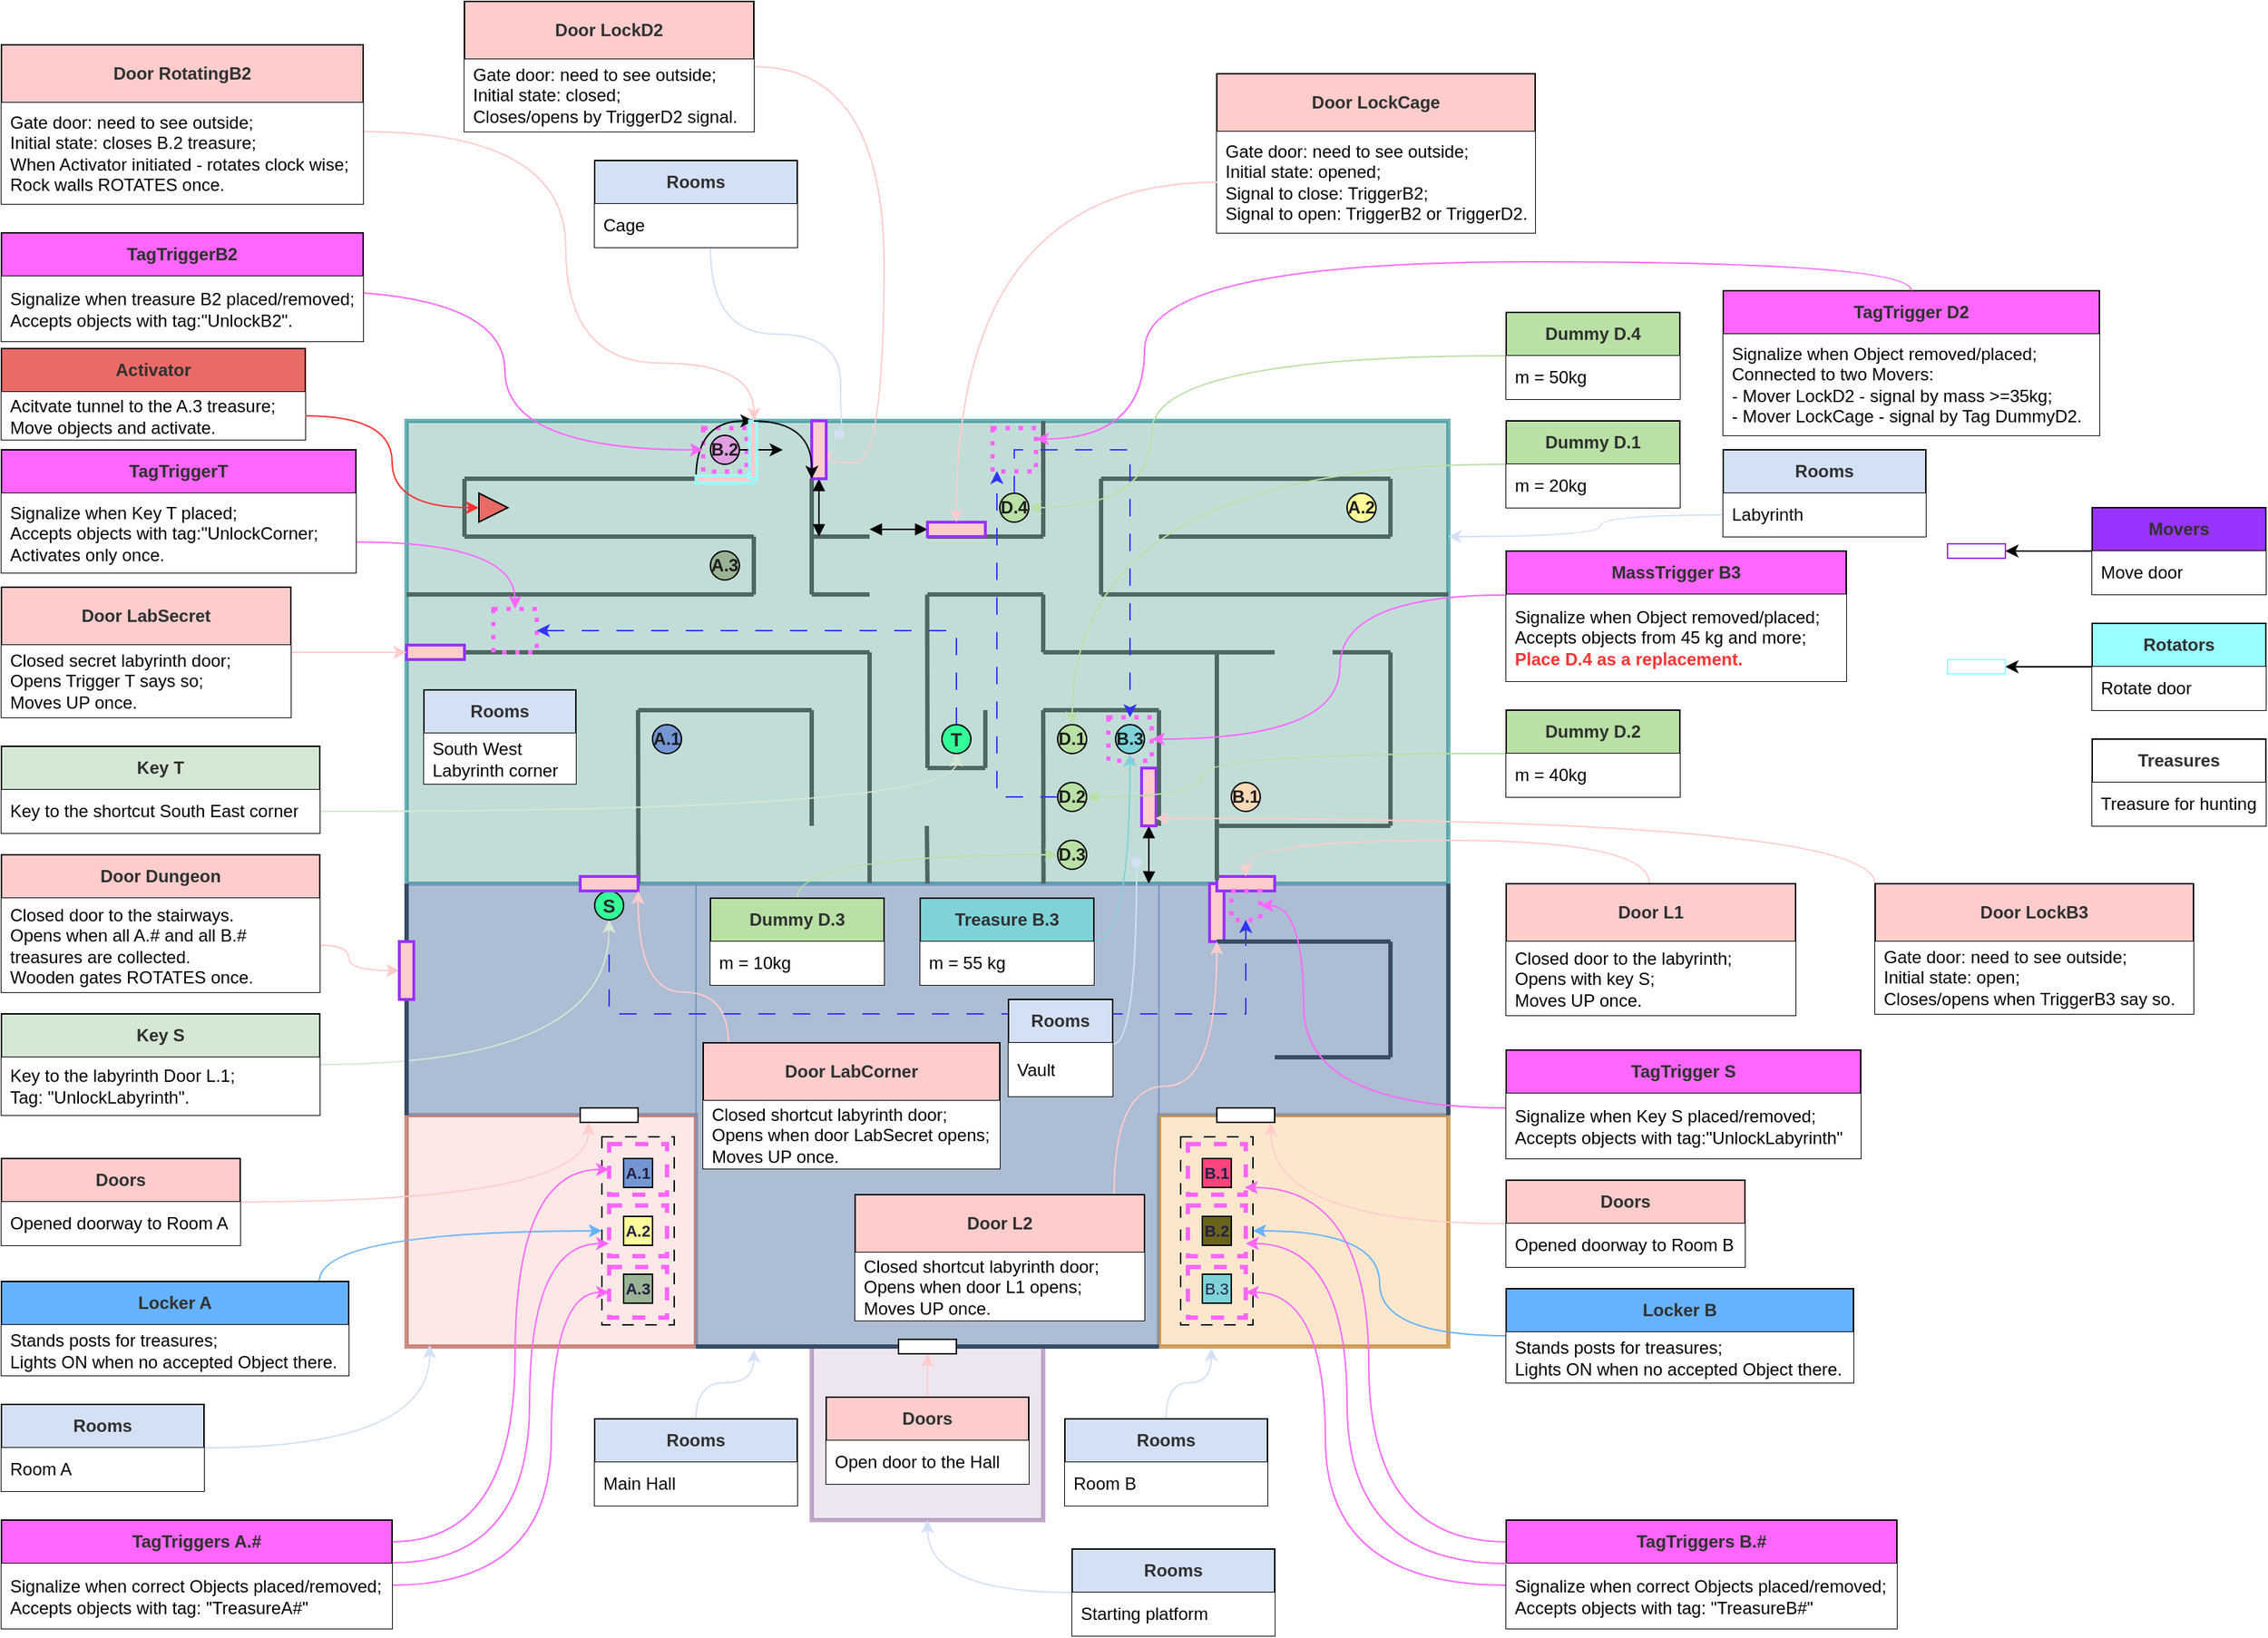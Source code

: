 <mxfile version="21.2.8" type="device">
  <diagram name="Layout" id="eOi9ijdWCz7-imKwDL1J">
    <mxGraphModel dx="1267" dy="944" grid="1" gridSize="1" guides="1" tooltips="1" connect="1" arrows="1" fold="1" page="1" pageScale="1" pageWidth="1654" pageHeight="1169" math="0" shadow="0">
      <root>
        <mxCell id="0" />
        <mxCell id="1" parent="0" />
        <mxCell id="J1uk7EdWoCkrVQCFooa9-13" value="" style="rounded=0;whiteSpace=wrap;html=1;fillColor=#9AC7BF;strokeColor=#0e8088;opacity=60;strokeWidth=3;" parent="1" vertex="1">
          <mxGeometry x="360" y="320" width="720" height="320" as="geometry" />
        </mxCell>
        <mxCell id="6FVcj39iq6i3qzFbRGXr-121" value="" style="rounded=0;whiteSpace=wrap;html=1;fillColor=none;strokeWidth=3;dashed=1;dashPattern=1 2;strokeColor=#FF66FF;" parent="1" vertex="1">
          <mxGeometry x="565" y="325" width="30" height="30" as="geometry" />
        </mxCell>
        <mxCell id="J1uk7EdWoCkrVQCFooa9-5" value="" style="rounded=0;whiteSpace=wrap;html=1;fillColor=#fad9d5;strokeColor=#ae4132;opacity=60;strokeWidth=3;" parent="1" vertex="1">
          <mxGeometry x="360" y="800" width="200" height="160" as="geometry" />
        </mxCell>
        <mxCell id="6FVcj39iq6i3qzFbRGXr-6" value="" style="rounded=0;whiteSpace=wrap;html=1;fillColor=none;dashed=1;dashPattern=8 8;" parent="1" vertex="1">
          <mxGeometry x="495" y="815" width="50" height="130" as="geometry" />
        </mxCell>
        <mxCell id="6FVcj39iq6i3qzFbRGXr-167" value="" style="rounded=0;whiteSpace=wrap;html=1;fillColor=none;dashed=1;strokeColor=#FF66FF;strokeWidth=3;" parent="1" vertex="1">
          <mxGeometry x="500" y="820" width="40" height="35" as="geometry" />
        </mxCell>
        <mxCell id="6FVcj39iq6i3qzFbRGXr-168" value="" style="rounded=0;whiteSpace=wrap;html=1;fillColor=none;dashed=1;strokeColor=#FF66FF;strokeWidth=3;" parent="1" vertex="1">
          <mxGeometry x="500" y="862.5" width="40" height="35" as="geometry" />
        </mxCell>
        <mxCell id="6FVcj39iq6i3qzFbRGXr-169" value="" style="rounded=0;whiteSpace=wrap;html=1;fillColor=none;dashed=1;strokeColor=#FF66FF;strokeWidth=3;" parent="1" vertex="1">
          <mxGeometry x="500" y="905" width="40" height="35" as="geometry" />
        </mxCell>
        <mxCell id="J1uk7EdWoCkrVQCFooa9-4" value="" style="rounded=0;whiteSpace=wrap;html=1;fillColor=#fad7ac;strokeColor=#b46504;opacity=60;strokeWidth=3;" parent="1" vertex="1">
          <mxGeometry x="880" y="800" width="200" height="160" as="geometry" />
        </mxCell>
        <mxCell id="6FVcj39iq6i3qzFbRGXr-31" value="" style="rounded=0;whiteSpace=wrap;html=1;fillColor=none;dashed=1;dashPattern=8 8;" parent="1" vertex="1">
          <mxGeometry x="895" y="815" width="50" height="130" as="geometry" />
        </mxCell>
        <mxCell id="6FVcj39iq6i3qzFbRGXr-164" value="" style="rounded=0;whiteSpace=wrap;html=1;fillColor=none;dashed=1;strokeColor=#FF66FF;strokeWidth=3;" parent="1" vertex="1">
          <mxGeometry x="900" y="820" width="40" height="35" as="geometry" />
        </mxCell>
        <mxCell id="6FVcj39iq6i3qzFbRGXr-165" value="" style="rounded=0;whiteSpace=wrap;html=1;fillColor=none;dashed=1;strokeColor=#FF66FF;strokeWidth=3;" parent="1" vertex="1">
          <mxGeometry x="900" y="862.5" width="40" height="35" as="geometry" />
        </mxCell>
        <mxCell id="6FVcj39iq6i3qzFbRGXr-166" value="" style="rounded=0;whiteSpace=wrap;html=1;fillColor=none;dashed=1;strokeColor=#FF66FF;strokeWidth=3;" parent="1" vertex="1">
          <mxGeometry x="900" y="905" width="40" height="35" as="geometry" />
        </mxCell>
        <mxCell id="isxg0w8kor7gR2DkEYVr-30" style="edgeStyle=orthogonalEdgeStyle;rounded=0;orthogonalLoop=1;jettySize=auto;html=1;entryX=0.978;entryY=0;entryDx=0;entryDy=0;entryPerimeter=0;exitX=0.5;exitY=1;exitDx=0;exitDy=0;startArrow=block;startFill=1;endArrow=block;endFill=1;" parent="1" source="6FVcj39iq6i3qzFbRGXr-149" target="J1uk7EdWoCkrVQCFooa9-3" edge="1">
          <mxGeometry relative="1" as="geometry">
            <Array as="points">
              <mxPoint x="873" y="638" />
            </Array>
          </mxGeometry>
        </mxCell>
        <mxCell id="6FVcj39iq6i3qzFbRGXr-149" value="" style="rounded=0;whiteSpace=wrap;html=1;fillColor=#FFCCCC;strokeColor=#9933FF;strokeWidth=2;" parent="1" vertex="1">
          <mxGeometry x="868" y="560" width="10" height="40" as="geometry" />
        </mxCell>
        <mxCell id="6FVcj39iq6i3qzFbRGXr-72" value="" style="rounded=0;whiteSpace=wrap;html=1;fillColor=none;strokeWidth=3;dashed=1;dashPattern=1 2;strokeColor=#FF66FF;" parent="1" vertex="1">
          <mxGeometry x="765" y="325" width="30" height="30" as="geometry" />
        </mxCell>
        <mxCell id="6FVcj39iq6i3qzFbRGXr-48" value="" style="rounded=0;whiteSpace=wrap;html=1;fillColor=none;strokeWidth=3;dashed=1;dashPattern=1 2;strokeColor=#FF66FF;" parent="1" vertex="1">
          <mxGeometry x="845" y="525" width="30" height="30" as="geometry" />
        </mxCell>
        <mxCell id="J1uk7EdWoCkrVQCFooa9-2" value="" style="rounded=0;whiteSpace=wrap;html=1;fillColor=#e1d5e7;strokeColor=#9673a6;opacity=60;strokeWidth=3;" parent="1" vertex="1">
          <mxGeometry x="640" y="960" width="160" height="120" as="geometry" />
        </mxCell>
        <mxCell id="J1uk7EdWoCkrVQCFooa9-3" value="" style="rounded=0;whiteSpace=wrap;html=1;fillColor=#7791b6;strokeColor=#6c8ebf;opacity=60;" parent="1" vertex="1">
          <mxGeometry x="560" y="640" width="320" height="320" as="geometry" />
        </mxCell>
        <mxCell id="J1uk7EdWoCkrVQCFooa9-6" value="" style="rounded=0;whiteSpace=wrap;html=1;fillColor=#7791b6;strokeColor=#6c8ebf;fillStyle=auto;opacity=60;" parent="1" vertex="1">
          <mxGeometry x="880" y="640" width="200" height="160" as="geometry" />
        </mxCell>
        <mxCell id="J1uk7EdWoCkrVQCFooa9-7" value="" style="rounded=0;whiteSpace=wrap;html=1;fillColor=#7791b6;strokeColor=#6c8ebf;opacity=60;" parent="1" vertex="1">
          <mxGeometry x="360" y="640" width="200" height="160" as="geometry" />
        </mxCell>
        <mxCell id="6FVcj39iq6i3qzFbRGXr-100" style="edgeStyle=orthogonalEdgeStyle;rounded=0;orthogonalLoop=1;jettySize=auto;html=1;entryX=0.5;entryY=1;entryDx=0;entryDy=0;strokeColor=#3333FF;dashed=1;dashPattern=12 12;" parent="1" source="J1uk7EdWoCkrVQCFooa9-12" target="6FVcj39iq6i3qzFbRGXr-97" edge="1">
          <mxGeometry relative="1" as="geometry">
            <Array as="points">
              <mxPoint x="500" y="730" />
              <mxPoint x="940" y="730" />
            </Array>
          </mxGeometry>
        </mxCell>
        <mxCell id="J1uk7EdWoCkrVQCFooa9-12" value="&lt;b&gt;&lt;font color=&quot;#292929&quot; style=&quot;font-size: 13px;&quot;&gt;S&lt;/font&gt;&lt;/b&gt;" style="ellipse;whiteSpace=wrap;html=1;aspect=fixed;fillColor=#33FF99;" parent="1" vertex="1">
          <mxGeometry x="490" y="645" width="20" height="20" as="geometry" />
        </mxCell>
        <mxCell id="J1uk7EdWoCkrVQCFooa9-19" style="edgeStyle=orthogonalEdgeStyle;rounded=0;orthogonalLoop=1;jettySize=auto;html=1;entryX=0.5;entryY=1;entryDx=0;entryDy=0;curved=1;strokeColor=#D5E8D4;" parent="1" source="J1uk7EdWoCkrVQCFooa9-15" target="J1uk7EdWoCkrVQCFooa9-12" edge="1">
          <mxGeometry relative="1" as="geometry" />
        </mxCell>
        <mxCell id="J1uk7EdWoCkrVQCFooa9-15" value="Key S" style="swimlane;fontStyle=1;childLayout=stackLayout;horizontal=1;startSize=30;horizontalStack=0;resizeParent=1;resizeParentMax=0;resizeLast=0;collapsible=1;marginBottom=0;whiteSpace=wrap;html=1;fillColor=#D5E8D4;fontColor=#303030;" parent="1" vertex="1">
          <mxGeometry x="80" y="730" width="220" height="70" as="geometry" />
        </mxCell>
        <mxCell id="J1uk7EdWoCkrVQCFooa9-16" value="Key to the labyrinth Door L.1;&lt;br&gt;Tag: &quot;UnlockLabyrinth&quot;." style="text;strokeColor=none;fillColor=default;align=left;verticalAlign=middle;spacingLeft=4;spacingRight=4;overflow=hidden;points=[[0,0.5],[1,0.5]];portConstraint=eastwest;rotatable=0;whiteSpace=wrap;html=1;" parent="J1uk7EdWoCkrVQCFooa9-15" vertex="1">
          <mxGeometry y="30" width="220" height="40" as="geometry" />
        </mxCell>
        <mxCell id="J1uk7EdWoCkrVQCFooa9-23" style="edgeStyle=orthogonalEdgeStyle;rounded=0;orthogonalLoop=1;jettySize=auto;html=1;entryX=0.5;entryY=1;entryDx=0;entryDy=0;curved=1;strokeColor=#FFCCCC;" parent="1" source="J1uk7EdWoCkrVQCFooa9-21" target="J1uk7EdWoCkrVQCFooa9-20" edge="1">
          <mxGeometry relative="1" as="geometry" />
        </mxCell>
        <mxCell id="J1uk7EdWoCkrVQCFooa9-21" value="Doors" style="swimlane;fontStyle=1;childLayout=stackLayout;horizontal=1;startSize=30;horizontalStack=0;resizeParent=1;resizeParentMax=0;resizeLast=0;collapsible=1;marginBottom=0;whiteSpace=wrap;html=1;fillColor=#FFCCCC;fontColor=#303030;" parent="1" vertex="1">
          <mxGeometry x="650" y="995" width="140" height="60" as="geometry" />
        </mxCell>
        <mxCell id="J1uk7EdWoCkrVQCFooa9-22" value="Open door to the Hall" style="text;strokeColor=none;fillColor=default;align=left;verticalAlign=middle;spacingLeft=4;spacingRight=4;overflow=hidden;points=[[0,0.5],[1,0.5]];portConstraint=eastwest;rotatable=0;whiteSpace=wrap;html=1;" parent="J1uk7EdWoCkrVQCFooa9-21" vertex="1">
          <mxGeometry y="30" width="140" height="30" as="geometry" />
        </mxCell>
        <mxCell id="J1uk7EdWoCkrVQCFooa9-27" style="edgeStyle=orthogonalEdgeStyle;rounded=0;orthogonalLoop=1;jettySize=auto;html=1;entryX=0.125;entryY=1.007;entryDx=0;entryDy=0;entryPerimeter=0;curved=1;strokeColor=#D4E1F5;" parent="1" source="J1uk7EdWoCkrVQCFooa9-24" target="J1uk7EdWoCkrVQCFooa9-3" edge="1">
          <mxGeometry relative="1" as="geometry">
            <mxPoint x="600" y="1030" as="targetPoint" />
          </mxGeometry>
        </mxCell>
        <mxCell id="J1uk7EdWoCkrVQCFooa9-24" value="Rooms" style="swimlane;fontStyle=1;childLayout=stackLayout;horizontal=1;startSize=30;horizontalStack=0;resizeParent=1;resizeParentMax=0;resizeLast=0;collapsible=1;marginBottom=0;whiteSpace=wrap;html=1;fillColor=#D4E1F5;fontColor=#303030;" parent="1" vertex="1">
          <mxGeometry x="490" y="1010" width="140" height="60" as="geometry" />
        </mxCell>
        <mxCell id="J1uk7EdWoCkrVQCFooa9-25" value="Main Hall" style="text;strokeColor=none;fillColor=default;align=left;verticalAlign=middle;spacingLeft=4;spacingRight=4;overflow=hidden;points=[[0,0.5],[1,0.5]];portConstraint=eastwest;rotatable=0;whiteSpace=wrap;html=1;" parent="J1uk7EdWoCkrVQCFooa9-24" vertex="1">
          <mxGeometry y="30" width="140" height="30" as="geometry" />
        </mxCell>
        <mxCell id="J1uk7EdWoCkrVQCFooa9-31" style="edgeStyle=orthogonalEdgeStyle;rounded=0;orthogonalLoop=1;jettySize=auto;html=1;entryX=0.5;entryY=1;entryDx=0;entryDy=0;curved=1;strokeColor=#D4E1F5;" parent="1" source="J1uk7EdWoCkrVQCFooa9-28" target="J1uk7EdWoCkrVQCFooa9-2" edge="1">
          <mxGeometry relative="1" as="geometry" />
        </mxCell>
        <mxCell id="J1uk7EdWoCkrVQCFooa9-28" value="Rooms" style="swimlane;fontStyle=1;childLayout=stackLayout;horizontal=1;startSize=30;horizontalStack=0;resizeParent=1;resizeParentMax=0;resizeLast=0;collapsible=1;marginBottom=0;whiteSpace=wrap;html=1;fillColor=#D4E1F5;fontColor=#303030;" parent="1" vertex="1">
          <mxGeometry x="820" y="1100" width="140" height="60" as="geometry" />
        </mxCell>
        <mxCell id="J1uk7EdWoCkrVQCFooa9-29" value="Starting platform" style="text;strokeColor=none;fillColor=default;align=left;verticalAlign=middle;spacingLeft=4;spacingRight=4;overflow=hidden;points=[[0,0.5],[1,0.5]];portConstraint=eastwest;rotatable=0;whiteSpace=wrap;html=1;" parent="J1uk7EdWoCkrVQCFooa9-28" vertex="1">
          <mxGeometry y="30" width="140" height="30" as="geometry" />
        </mxCell>
        <mxCell id="J1uk7EdWoCkrVQCFooa9-33" value="" style="rounded=0;whiteSpace=wrap;html=1;" parent="1" vertex="1">
          <mxGeometry x="480" y="795" width="40" height="10" as="geometry" />
        </mxCell>
        <mxCell id="J1uk7EdWoCkrVQCFooa9-38" value="" style="rounded=0;whiteSpace=wrap;html=1;" parent="1" vertex="1">
          <mxGeometry x="920" y="795" width="40" height="10" as="geometry" />
        </mxCell>
        <mxCell id="J1uk7EdWoCkrVQCFooa9-42" style="edgeStyle=orthogonalEdgeStyle;rounded=0;orthogonalLoop=1;jettySize=auto;html=1;entryX=0.933;entryY=1.033;entryDx=0;entryDy=0;curved=1;strokeColor=#FFCCCC;entryPerimeter=0;" parent="1" source="J1uk7EdWoCkrVQCFooa9-40" target="J1uk7EdWoCkrVQCFooa9-38" edge="1">
          <mxGeometry relative="1" as="geometry">
            <Array as="points">
              <mxPoint x="957" y="875" />
            </Array>
          </mxGeometry>
        </mxCell>
        <mxCell id="J1uk7EdWoCkrVQCFooa9-40" value="Doors" style="swimlane;fontStyle=1;childLayout=stackLayout;horizontal=1;startSize=30;horizontalStack=0;resizeParent=1;resizeParentMax=0;resizeLast=0;collapsible=1;marginBottom=0;whiteSpace=wrap;html=1;fillColor=#FFCCCC;fontColor=#303030;" parent="1" vertex="1">
          <mxGeometry x="1120" y="845" width="165" height="60" as="geometry" />
        </mxCell>
        <mxCell id="J1uk7EdWoCkrVQCFooa9-41" value="Opened doorway to Room B" style="text;strokeColor=none;fillColor=default;align=left;verticalAlign=middle;spacingLeft=4;spacingRight=4;overflow=hidden;points=[[0,0.5],[1,0.5]];portConstraint=eastwest;rotatable=0;whiteSpace=wrap;html=1;" parent="J1uk7EdWoCkrVQCFooa9-40" vertex="1">
          <mxGeometry y="30" width="165" height="30" as="geometry" />
        </mxCell>
        <mxCell id="J1uk7EdWoCkrVQCFooa9-45" style="edgeStyle=orthogonalEdgeStyle;rounded=0;orthogonalLoop=1;jettySize=auto;html=1;entryX=0.145;entryY=1.01;entryDx=0;entryDy=0;curved=1;strokeColor=#FFCCCC;entryPerimeter=0;" parent="1" source="J1uk7EdWoCkrVQCFooa9-43" target="J1uk7EdWoCkrVQCFooa9-33" edge="1">
          <mxGeometry relative="1" as="geometry">
            <Array as="points">
              <mxPoint x="486" y="860" />
            </Array>
          </mxGeometry>
        </mxCell>
        <mxCell id="J1uk7EdWoCkrVQCFooa9-43" value="Doors" style="swimlane;fontStyle=1;childLayout=stackLayout;horizontal=1;startSize=30;horizontalStack=0;resizeParent=1;resizeParentMax=0;resizeLast=0;collapsible=1;marginBottom=0;whiteSpace=wrap;html=1;fillColor=#FFCCCC;fontColor=#303030;" parent="1" vertex="1">
          <mxGeometry x="80" y="830" width="165" height="60" as="geometry" />
        </mxCell>
        <mxCell id="J1uk7EdWoCkrVQCFooa9-44" value="Opened doorway to Room A" style="text;strokeColor=none;fillColor=default;align=left;verticalAlign=middle;spacingLeft=4;spacingRight=4;overflow=hidden;points=[[0,0.5],[1,0.5]];portConstraint=eastwest;rotatable=0;whiteSpace=wrap;html=1;" parent="J1uk7EdWoCkrVQCFooa9-43" vertex="1">
          <mxGeometry y="30" width="165" height="30" as="geometry" />
        </mxCell>
        <mxCell id="J1uk7EdWoCkrVQCFooa9-59" style="edgeStyle=orthogonalEdgeStyle;rounded=0;orthogonalLoop=1;jettySize=auto;html=1;entryX=0.08;entryY=0.994;entryDx=0;entryDy=0;entryPerimeter=0;curved=1;strokeColor=#D4E1F5;" parent="1" source="J1uk7EdWoCkrVQCFooa9-46" target="J1uk7EdWoCkrVQCFooa9-5" edge="1">
          <mxGeometry relative="1" as="geometry">
            <Array as="points">
              <mxPoint x="376" y="1030" />
            </Array>
          </mxGeometry>
        </mxCell>
        <mxCell id="J1uk7EdWoCkrVQCFooa9-46" value="Rooms" style="swimlane;fontStyle=1;childLayout=stackLayout;horizontal=1;startSize=30;horizontalStack=0;resizeParent=1;resizeParentMax=0;resizeLast=0;collapsible=1;marginBottom=0;whiteSpace=wrap;html=1;fillColor=#D4E1F5;fontColor=#303030;" parent="1" vertex="1">
          <mxGeometry x="80" y="1000" width="140" height="60" as="geometry" />
        </mxCell>
        <mxCell id="J1uk7EdWoCkrVQCFooa9-47" value="Room A" style="text;strokeColor=none;fillColor=default;align=left;verticalAlign=middle;spacingLeft=4;spacingRight=4;overflow=hidden;points=[[0,0.5],[1,0.5]];portConstraint=eastwest;rotatable=0;whiteSpace=wrap;html=1;" parent="J1uk7EdWoCkrVQCFooa9-46" vertex="1">
          <mxGeometry y="30" width="140" height="30" as="geometry" />
        </mxCell>
        <mxCell id="J1uk7EdWoCkrVQCFooa9-58" style="edgeStyle=orthogonalEdgeStyle;rounded=0;orthogonalLoop=1;jettySize=auto;html=1;entryX=0.181;entryY=1.007;entryDx=0;entryDy=0;entryPerimeter=0;curved=1;strokeColor=#D4E1F5;" parent="1" source="J1uk7EdWoCkrVQCFooa9-48" target="J1uk7EdWoCkrVQCFooa9-4" edge="1">
          <mxGeometry relative="1" as="geometry">
            <Array as="points">
              <mxPoint x="885" y="985" />
              <mxPoint x="916" y="985" />
            </Array>
          </mxGeometry>
        </mxCell>
        <mxCell id="J1uk7EdWoCkrVQCFooa9-48" value="Rooms" style="swimlane;fontStyle=1;childLayout=stackLayout;horizontal=1;startSize=30;horizontalStack=0;resizeParent=1;resizeParentMax=0;resizeLast=0;collapsible=1;marginBottom=0;whiteSpace=wrap;html=1;fillColor=#D4E1F5;fontColor=#303030;" parent="1" vertex="1">
          <mxGeometry x="815" y="1010" width="140" height="60" as="geometry" />
        </mxCell>
        <mxCell id="J1uk7EdWoCkrVQCFooa9-49" value="Room B" style="text;strokeColor=none;fillColor=default;align=left;verticalAlign=middle;spacingLeft=4;spacingRight=4;overflow=hidden;points=[[0,0.5],[1,0.5]];portConstraint=eastwest;rotatable=0;whiteSpace=wrap;html=1;" parent="J1uk7EdWoCkrVQCFooa9-48" vertex="1">
          <mxGeometry y="30" width="140" height="30" as="geometry" />
        </mxCell>
        <mxCell id="J1uk7EdWoCkrVQCFooa9-63" style="edgeStyle=orthogonalEdgeStyle;rounded=0;orthogonalLoop=1;jettySize=auto;html=1;curved=1;strokeColor=#D4E1F5;entryX=1;entryY=0.25;entryDx=0;entryDy=0;exitX=0;exitY=0.5;exitDx=0;exitDy=0;" parent="1" source="J1uk7EdWoCkrVQCFooa9-51" target="J1uk7EdWoCkrVQCFooa9-13" edge="1">
          <mxGeometry relative="1" as="geometry">
            <Array as="points">
              <mxPoint x="1185" y="385" />
              <mxPoint x="1185" y="400" />
            </Array>
            <mxPoint x="920" y="315" as="targetPoint" />
          </mxGeometry>
        </mxCell>
        <mxCell id="J1uk7EdWoCkrVQCFooa9-50" value="Rooms" style="swimlane;fontStyle=1;childLayout=stackLayout;horizontal=1;startSize=30;horizontalStack=0;resizeParent=1;resizeParentMax=0;resizeLast=0;collapsible=1;marginBottom=0;whiteSpace=wrap;html=1;fillColor=#D4E1F5;fontColor=#303030;" parent="1" vertex="1">
          <mxGeometry x="1270" y="340" width="140" height="60" as="geometry" />
        </mxCell>
        <mxCell id="J1uk7EdWoCkrVQCFooa9-51" value="Labyrinth" style="text;strokeColor=none;fillColor=default;align=left;verticalAlign=middle;spacingLeft=4;spacingRight=4;overflow=hidden;points=[[0,0.5],[1,0.5]];portConstraint=eastwest;rotatable=0;whiteSpace=wrap;html=1;" parent="J1uk7EdWoCkrVQCFooa9-50" vertex="1">
          <mxGeometry y="30" width="140" height="30" as="geometry" />
        </mxCell>
        <mxCell id="J1uk7EdWoCkrVQCFooa9-53" value="" style="rounded=0;whiteSpace=wrap;html=1;fillColor=#FFCCCC;strokeColor=#9933FF;strokeWidth=2;" parent="1" vertex="1">
          <mxGeometry x="915" y="640" width="10" height="40" as="geometry" />
        </mxCell>
        <mxCell id="J1uk7EdWoCkrVQCFooa9-52" value="" style="rounded=0;whiteSpace=wrap;html=1;fillColor=#FFCCCC;strokeColor=#9933FF;strokeWidth=2;" parent="1" vertex="1">
          <mxGeometry x="920" y="635" width="40" height="10" as="geometry" />
        </mxCell>
        <mxCell id="J1uk7EdWoCkrVQCFooa9-54" value="" style="endArrow=none;html=1;rounded=0;strokeWidth=3;strokeColor=#394C66;" parent="1" edge="1">
          <mxGeometry width="50" height="50" relative="1" as="geometry">
            <mxPoint x="1040" y="680" as="sourcePoint" />
            <mxPoint x="920" y="680" as="targetPoint" />
          </mxGeometry>
        </mxCell>
        <mxCell id="J1uk7EdWoCkrVQCFooa9-55" value="" style="endArrow=none;html=1;rounded=0;strokeWidth=3;strokeColor=#394C66;" parent="1" edge="1">
          <mxGeometry width="50" height="50" relative="1" as="geometry">
            <mxPoint x="1040" y="760" as="sourcePoint" />
            <mxPoint x="1040" y="680" as="targetPoint" />
          </mxGeometry>
        </mxCell>
        <mxCell id="J1uk7EdWoCkrVQCFooa9-56" value="" style="endArrow=none;html=1;rounded=0;strokeWidth=3;strokeColor=#394C66;" parent="1" edge="1">
          <mxGeometry width="50" height="50" relative="1" as="geometry">
            <mxPoint x="1040" y="760" as="sourcePoint" />
            <mxPoint x="960" y="760" as="targetPoint" />
          </mxGeometry>
        </mxCell>
        <mxCell id="J1uk7EdWoCkrVQCFooa9-62" style="edgeStyle=orthogonalEdgeStyle;rounded=0;orthogonalLoop=1;jettySize=auto;html=1;entryX=0;entryY=0.5;entryDx=0;entryDy=0;curved=1;strokeColor=#FFCCCC;exitX=1;exitY=0.5;exitDx=0;exitDy=0;" parent="1" source="J1uk7EdWoCkrVQCFooa9-61" edge="1">
          <mxGeometry relative="1" as="geometry">
            <mxPoint x="355" y="700" as="targetPoint" />
            <Array as="points">
              <mxPoint x="320" y="683" />
              <mxPoint x="320" y="700" />
            </Array>
          </mxGeometry>
        </mxCell>
        <mxCell id="J1uk7EdWoCkrVQCFooa9-60" value="Door Dungeon" style="swimlane;fontStyle=1;childLayout=stackLayout;horizontal=1;startSize=30;horizontalStack=0;resizeParent=1;resizeParentMax=0;resizeLast=0;collapsible=1;marginBottom=0;whiteSpace=wrap;html=1;fillColor=#FFCCCC;fontColor=#303030;" parent="1" vertex="1">
          <mxGeometry x="80" y="620" width="220" height="95" as="geometry" />
        </mxCell>
        <mxCell id="J1uk7EdWoCkrVQCFooa9-61" value="Closed door to the stairways.&lt;br&gt;Opens when all A.# and all B.# treasures are collected.&lt;br&gt;Wooden gates ROTATES once." style="text;strokeColor=none;fillColor=default;align=left;verticalAlign=middle;spacingLeft=4;spacingRight=4;overflow=hidden;points=[[0,0.5],[1,0.5]];portConstraint=eastwest;rotatable=0;whiteSpace=wrap;html=1;" parent="J1uk7EdWoCkrVQCFooa9-60" vertex="1">
          <mxGeometry y="30" width="220" height="65" as="geometry" />
        </mxCell>
        <mxCell id="J1uk7EdWoCkrVQCFooa9-64" value="" style="endArrow=none;html=1;rounded=0;exitX=0;exitY=0.25;exitDx=0;exitDy=0;strokeColor=#4F6662;strokeWidth=3;" parent="1" source="J1uk7EdWoCkrVQCFooa9-52" edge="1">
          <mxGeometry width="50" height="50" relative="1" as="geometry">
            <mxPoint x="785" y="605" as="sourcePoint" />
            <mxPoint x="920" y="600" as="targetPoint" />
          </mxGeometry>
        </mxCell>
        <mxCell id="J1uk7EdWoCkrVQCFooa9-65" value="" style="endArrow=none;html=1;rounded=0;strokeColor=#4F6662;strokeWidth=3;" parent="1" edge="1">
          <mxGeometry width="50" height="50" relative="1" as="geometry">
            <mxPoint x="920" y="600" as="sourcePoint" />
            <mxPoint x="1040" y="600" as="targetPoint" />
          </mxGeometry>
        </mxCell>
        <mxCell id="J1uk7EdWoCkrVQCFooa9-67" value="" style="endArrow=none;html=1;rounded=0;strokeColor=#4F6662;strokeWidth=3;" parent="1" edge="1">
          <mxGeometry width="50" height="50" relative="1" as="geometry">
            <mxPoint x="1040" y="480" as="sourcePoint" />
            <mxPoint x="1040" y="600" as="targetPoint" />
          </mxGeometry>
        </mxCell>
        <mxCell id="J1uk7EdWoCkrVQCFooa9-73" value="" style="endArrow=none;html=1;rounded=0;strokeColor=#4F6662;strokeWidth=3;" parent="1" edge="1">
          <mxGeometry width="50" height="50" relative="1" as="geometry">
            <mxPoint x="1040" y="480" as="sourcePoint" />
            <mxPoint x="1040" y="600" as="targetPoint" />
          </mxGeometry>
        </mxCell>
        <mxCell id="J1uk7EdWoCkrVQCFooa9-76" value="" style="endArrow=none;html=1;rounded=0;strokeColor=#4F6662;strokeWidth=3;" parent="1" edge="1">
          <mxGeometry width="50" height="50" relative="1" as="geometry">
            <mxPoint x="1000" y="480" as="sourcePoint" />
            <mxPoint x="1040" y="480" as="targetPoint" />
          </mxGeometry>
        </mxCell>
        <mxCell id="J1uk7EdWoCkrVQCFooa9-77" value="" style="endArrow=none;html=1;rounded=0;strokeColor=#4F6662;strokeWidth=3;" parent="1" edge="1">
          <mxGeometry width="50" height="50" relative="1" as="geometry">
            <mxPoint x="920" y="480" as="sourcePoint" />
            <mxPoint x="960" y="480" as="targetPoint" />
          </mxGeometry>
        </mxCell>
        <mxCell id="J1uk7EdWoCkrVQCFooa9-78" value="" style="endArrow=none;html=1;rounded=0;strokeColor=#4F6662;strokeWidth=3;" parent="1" edge="1">
          <mxGeometry width="50" height="50" relative="1" as="geometry">
            <mxPoint x="920" y="480" as="sourcePoint" />
            <mxPoint x="920" y="600" as="targetPoint" />
          </mxGeometry>
        </mxCell>
        <mxCell id="J1uk7EdWoCkrVQCFooa9-79" value="" style="endArrow=none;html=1;rounded=0;strokeColor=#4F6662;strokeWidth=3;" parent="1" edge="1">
          <mxGeometry width="50" height="50" relative="1" as="geometry">
            <mxPoint x="800" y="480" as="sourcePoint" />
            <mxPoint x="920" y="480" as="targetPoint" />
          </mxGeometry>
        </mxCell>
        <mxCell id="J1uk7EdWoCkrVQCFooa9-80" value="" style="endArrow=none;html=1;rounded=0;strokeColor=#4F6662;strokeWidth=3;" parent="1" edge="1">
          <mxGeometry width="50" height="50" relative="1" as="geometry">
            <mxPoint x="840" y="440" as="sourcePoint" />
            <mxPoint x="1080" y="440" as="targetPoint" />
          </mxGeometry>
        </mxCell>
        <mxCell id="J1uk7EdWoCkrVQCFooa9-81" value="" style="endArrow=none;html=1;rounded=0;strokeColor=#4F6662;strokeWidth=3;" parent="1" edge="1">
          <mxGeometry width="50" height="50" relative="1" as="geometry">
            <mxPoint x="840" y="360" as="sourcePoint" />
            <mxPoint x="840" y="440" as="targetPoint" />
          </mxGeometry>
        </mxCell>
        <mxCell id="J1uk7EdWoCkrVQCFooa9-82" value="" style="endArrow=none;html=1;rounded=0;strokeColor=#4F6662;strokeWidth=3;" parent="1" edge="1">
          <mxGeometry width="50" height="50" relative="1" as="geometry">
            <mxPoint x="840" y="360" as="sourcePoint" />
            <mxPoint x="1040" y="360" as="targetPoint" />
          </mxGeometry>
        </mxCell>
        <mxCell id="J1uk7EdWoCkrVQCFooa9-83" value="" style="endArrow=none;html=1;rounded=0;strokeColor=#4F6662;strokeWidth=3;" parent="1" edge="1">
          <mxGeometry width="50" height="50" relative="1" as="geometry">
            <mxPoint x="1040" y="360" as="sourcePoint" />
            <mxPoint x="1040" y="400" as="targetPoint" />
          </mxGeometry>
        </mxCell>
        <mxCell id="J1uk7EdWoCkrVQCFooa9-86" value="" style="endArrow=none;html=1;rounded=0;strokeColor=#4F6662;strokeWidth=3;" parent="1" edge="1">
          <mxGeometry width="50" height="50" relative="1" as="geometry">
            <mxPoint x="800" y="440" as="sourcePoint" />
            <mxPoint x="800" y="480" as="targetPoint" />
          </mxGeometry>
        </mxCell>
        <mxCell id="J1uk7EdWoCkrVQCFooa9-87" value="" style="endArrow=none;html=1;rounded=0;strokeColor=#4F6662;strokeWidth=3;" parent="1" edge="1">
          <mxGeometry width="50" height="50" relative="1" as="geometry">
            <mxPoint x="720" y="440" as="sourcePoint" />
            <mxPoint x="800" y="440" as="targetPoint" />
          </mxGeometry>
        </mxCell>
        <mxCell id="J1uk7EdWoCkrVQCFooa9-92" value="" style="endArrow=none;html=1;rounded=0;strokeColor=#4F6662;strokeWidth=3;" parent="1" edge="1">
          <mxGeometry width="50" height="50" relative="1" as="geometry">
            <mxPoint x="719.8" y="440" as="sourcePoint" />
            <mxPoint x="720" y="560" as="targetPoint" />
          </mxGeometry>
        </mxCell>
        <mxCell id="J1uk7EdWoCkrVQCFooa9-93" value="" style="endArrow=none;html=1;rounded=0;strokeColor=#4F6662;strokeWidth=3;" parent="1" edge="1">
          <mxGeometry width="50" height="50" relative="1" as="geometry">
            <mxPoint x="719.58" y="600" as="sourcePoint" />
            <mxPoint x="720" y="640" as="targetPoint" />
          </mxGeometry>
        </mxCell>
        <mxCell id="J1uk7EdWoCkrVQCFooa9-94" value="" style="endArrow=none;html=1;rounded=0;strokeColor=#4F6662;strokeWidth=3;" parent="1" edge="1">
          <mxGeometry width="50" height="50" relative="1" as="geometry">
            <mxPoint x="720" y="560" as="sourcePoint" />
            <mxPoint x="760" y="560" as="targetPoint" />
          </mxGeometry>
        </mxCell>
        <mxCell id="J1uk7EdWoCkrVQCFooa9-95" value="" style="endArrow=none;html=1;rounded=0;strokeColor=#4F6662;strokeWidth=3;" parent="1" edge="1">
          <mxGeometry width="50" height="50" relative="1" as="geometry">
            <mxPoint x="760" y="520" as="sourcePoint" />
            <mxPoint x="760" y="560" as="targetPoint" />
          </mxGeometry>
        </mxCell>
        <mxCell id="J1uk7EdWoCkrVQCFooa9-96" value="" style="endArrow=none;html=1;rounded=0;strokeColor=#4F6662;strokeWidth=3;" parent="1" edge="1">
          <mxGeometry width="50" height="50" relative="1" as="geometry">
            <mxPoint x="800" y="520" as="sourcePoint" />
            <mxPoint x="800.2" y="640" as="targetPoint" />
          </mxGeometry>
        </mxCell>
        <mxCell id="J1uk7EdWoCkrVQCFooa9-97" value="" style="endArrow=none;html=1;rounded=0;strokeColor=#4F6662;strokeWidth=3;" parent="1" edge="1">
          <mxGeometry width="50" height="50" relative="1" as="geometry">
            <mxPoint x="800" y="520" as="sourcePoint" />
            <mxPoint x="880" y="520" as="targetPoint" />
          </mxGeometry>
        </mxCell>
        <mxCell id="J1uk7EdWoCkrVQCFooa9-98" value="" style="endArrow=none;html=1;rounded=0;strokeColor=#4F6662;strokeWidth=3;" parent="1" edge="1">
          <mxGeometry width="50" height="50" relative="1" as="geometry">
            <mxPoint x="880" y="600" as="sourcePoint" />
            <mxPoint x="880" y="600" as="targetPoint" />
          </mxGeometry>
        </mxCell>
        <mxCell id="J1uk7EdWoCkrVQCFooa9-99" value="" style="endArrow=none;html=1;rounded=0;strokeColor=#4F6662;strokeWidth=3;exitX=0;exitY=1;exitDx=0;exitDy=0;" parent="1" source="isxg0w8kor7gR2DkEYVr-11" edge="1">
          <mxGeometry width="50" height="50" relative="1" as="geometry">
            <mxPoint x="760" y="400" as="sourcePoint" />
            <mxPoint x="800" y="400" as="targetPoint" />
          </mxGeometry>
        </mxCell>
        <mxCell id="J1uk7EdWoCkrVQCFooa9-100" value="" style="endArrow=none;html=1;rounded=0;strokeColor=#4F6662;strokeWidth=3;" parent="1" edge="1">
          <mxGeometry width="50" height="50" relative="1" as="geometry">
            <mxPoint x="800" y="320" as="sourcePoint" />
            <mxPoint x="800" y="400" as="targetPoint" />
          </mxGeometry>
        </mxCell>
        <mxCell id="J1uk7EdWoCkrVQCFooa9-101" value="" style="endArrow=none;html=1;rounded=0;strokeColor=#4F6662;strokeWidth=3;" parent="1" edge="1">
          <mxGeometry width="50" height="50" relative="1" as="geometry">
            <mxPoint x="640" y="360" as="sourcePoint" />
            <mxPoint x="640" y="400" as="targetPoint" />
          </mxGeometry>
        </mxCell>
        <mxCell id="J1uk7EdWoCkrVQCFooa9-102" value="" style="endArrow=none;html=1;rounded=0;strokeColor=#4F6662;strokeWidth=3;" parent="1" edge="1">
          <mxGeometry width="50" height="50" relative="1" as="geometry">
            <mxPoint x="640" y="400" as="sourcePoint" />
            <mxPoint x="640" y="440" as="targetPoint" />
          </mxGeometry>
        </mxCell>
        <mxCell id="J1uk7EdWoCkrVQCFooa9-103" value="" style="endArrow=none;html=1;rounded=0;strokeColor=#4F6662;strokeWidth=3;" parent="1" edge="1">
          <mxGeometry width="50" height="50" relative="1" as="geometry">
            <mxPoint x="640" y="400" as="sourcePoint" />
            <mxPoint x="680" y="400" as="targetPoint" />
          </mxGeometry>
        </mxCell>
        <mxCell id="J1uk7EdWoCkrVQCFooa9-104" value="" style="endArrow=none;html=1;rounded=0;strokeColor=#4F6662;strokeWidth=3;" parent="1" edge="1">
          <mxGeometry width="50" height="50" relative="1" as="geometry">
            <mxPoint x="640" y="440" as="sourcePoint" />
            <mxPoint x="680" y="440" as="targetPoint" />
          </mxGeometry>
        </mxCell>
        <mxCell id="J1uk7EdWoCkrVQCFooa9-105" value="" style="endArrow=none;html=1;rounded=0;entryX=0.375;entryY=-0.001;entryDx=0;entryDy=0;entryPerimeter=0;strokeColor=#4F6662;strokeWidth=3;" parent="1" target="J1uk7EdWoCkrVQCFooa9-3" edge="1">
          <mxGeometry width="50" height="50" relative="1" as="geometry">
            <mxPoint x="680" y="480" as="sourcePoint" />
            <mxPoint x="680.2" y="600" as="targetPoint" />
          </mxGeometry>
        </mxCell>
        <mxCell id="J1uk7EdWoCkrVQCFooa9-106" value="" style="endArrow=none;html=1;rounded=0;strokeColor=#4F6662;strokeWidth=3;" parent="1" edge="1">
          <mxGeometry width="50" height="50" relative="1" as="geometry">
            <mxPoint x="360" y="480" as="sourcePoint" />
            <mxPoint x="360" y="480" as="targetPoint" />
          </mxGeometry>
        </mxCell>
        <mxCell id="J1uk7EdWoCkrVQCFooa9-107" value="" style="endArrow=none;html=1;rounded=0;strokeColor=#4F6662;strokeWidth=3;" parent="1" edge="1">
          <mxGeometry width="50" height="50" relative="1" as="geometry">
            <mxPoint x="520" y="520" as="sourcePoint" />
            <mxPoint x="520.2" y="640" as="targetPoint" />
          </mxGeometry>
        </mxCell>
        <mxCell id="J1uk7EdWoCkrVQCFooa9-108" value="" style="endArrow=none;html=1;rounded=0;strokeColor=#4F6662;strokeWidth=3;" parent="1" edge="1">
          <mxGeometry width="50" height="50" relative="1" as="geometry">
            <mxPoint x="640" y="520" as="sourcePoint" />
            <mxPoint x="520" y="520" as="targetPoint" />
          </mxGeometry>
        </mxCell>
        <mxCell id="J1uk7EdWoCkrVQCFooa9-109" value="" style="endArrow=none;html=1;rounded=0;strokeColor=#4F6662;strokeWidth=3;" parent="1" edge="1">
          <mxGeometry width="50" height="50" relative="1" as="geometry">
            <mxPoint x="640" y="520" as="sourcePoint" />
            <mxPoint x="640" y="600" as="targetPoint" />
          </mxGeometry>
        </mxCell>
        <mxCell id="J1uk7EdWoCkrVQCFooa9-110" value="" style="endArrow=none;html=1;rounded=0;strokeColor=#4F6662;strokeWidth=3;" parent="1" edge="1">
          <mxGeometry width="50" height="50" relative="1" as="geometry">
            <mxPoint x="600" y="440" as="sourcePoint" />
            <mxPoint x="360" y="440" as="targetPoint" />
          </mxGeometry>
        </mxCell>
        <mxCell id="J1uk7EdWoCkrVQCFooa9-111" value="" style="endArrow=none;html=1;rounded=0;strokeColor=#4F6662;strokeWidth=3;" parent="1" edge="1">
          <mxGeometry width="50" height="50" relative="1" as="geometry">
            <mxPoint x="600" y="400" as="sourcePoint" />
            <mxPoint x="400" y="400" as="targetPoint" />
          </mxGeometry>
        </mxCell>
        <mxCell id="J1uk7EdWoCkrVQCFooa9-112" value="" style="endArrow=none;html=1;rounded=0;strokeColor=#4F6662;strokeWidth=3;" parent="1" edge="1">
          <mxGeometry width="50" height="50" relative="1" as="geometry">
            <mxPoint x="560" y="360" as="sourcePoint" />
            <mxPoint x="400" y="360" as="targetPoint" />
          </mxGeometry>
        </mxCell>
        <mxCell id="J1uk7EdWoCkrVQCFooa9-113" value="" style="endArrow=none;html=1;rounded=0;strokeColor=#4F6662;strokeWidth=3;" parent="1" edge="1">
          <mxGeometry width="50" height="50" relative="1" as="geometry">
            <mxPoint x="400" y="360" as="sourcePoint" />
            <mxPoint x="400" y="400" as="targetPoint" />
          </mxGeometry>
        </mxCell>
        <mxCell id="J1uk7EdWoCkrVQCFooa9-114" value="" style="endArrow=none;html=1;rounded=0;strokeColor=#4F6662;strokeWidth=3;" parent="1" edge="1">
          <mxGeometry width="50" height="50" relative="1" as="geometry">
            <mxPoint x="600" y="400" as="sourcePoint" />
            <mxPoint x="600" y="440" as="targetPoint" />
          </mxGeometry>
        </mxCell>
        <mxCell id="J1uk7EdWoCkrVQCFooa9-119" style="edgeStyle=orthogonalEdgeStyle;rounded=0;orthogonalLoop=1;jettySize=auto;html=1;entryX=0.5;entryY=0;entryDx=0;entryDy=0;curved=1;strokeColor=#FFCCCC;" parent="1" source="J1uk7EdWoCkrVQCFooa9-117" target="J1uk7EdWoCkrVQCFooa9-52" edge="1">
          <mxGeometry relative="1" as="geometry">
            <Array as="points">
              <mxPoint x="1219" y="610" />
              <mxPoint x="940" y="610" />
            </Array>
          </mxGeometry>
        </mxCell>
        <mxCell id="J1uk7EdWoCkrVQCFooa9-117" value="Door L1" style="swimlane;fontStyle=1;childLayout=stackLayout;horizontal=1;startSize=40;horizontalStack=0;resizeParent=1;resizeParentMax=0;resizeLast=0;collapsible=1;marginBottom=0;whiteSpace=wrap;html=1;fillColor=#FFCCCC;fontColor=#303030;" parent="1" vertex="1">
          <mxGeometry x="1120" y="640" width="200" height="91" as="geometry" />
        </mxCell>
        <mxCell id="J1uk7EdWoCkrVQCFooa9-118" value="Closed door to the labyrinth;&lt;br&gt;Opens with key S;&lt;br&gt;Moves UP once." style="text;strokeColor=none;fillColor=default;align=left;verticalAlign=middle;spacingLeft=4;spacingRight=4;overflow=hidden;points=[[0,0.5],[1,0.5]];portConstraint=eastwest;rotatable=0;whiteSpace=wrap;html=1;" parent="J1uk7EdWoCkrVQCFooa9-117" vertex="1">
          <mxGeometry y="40" width="200" height="51" as="geometry" />
        </mxCell>
        <mxCell id="J1uk7EdWoCkrVQCFooa9-122" style="edgeStyle=orthogonalEdgeStyle;rounded=0;orthogonalLoop=1;jettySize=auto;html=1;entryX=0.5;entryY=1;entryDx=0;entryDy=0;curved=1;strokeColor=#FFCCCC;exitX=0.895;exitY=-0.002;exitDx=0;exitDy=0;exitPerimeter=0;" parent="1" source="J1uk7EdWoCkrVQCFooa9-120" target="J1uk7EdWoCkrVQCFooa9-53" edge="1">
          <mxGeometry relative="1" as="geometry">
            <Array as="points">
              <mxPoint x="849" y="780" />
              <mxPoint x="920" y="780" />
            </Array>
          </mxGeometry>
        </mxCell>
        <mxCell id="J1uk7EdWoCkrVQCFooa9-120" value="Door L2" style="swimlane;fontStyle=1;childLayout=stackLayout;horizontal=1;startSize=40;horizontalStack=0;resizeParent=1;resizeParentMax=0;resizeLast=0;collapsible=1;marginBottom=0;whiteSpace=wrap;html=1;fillColor=#FFCCCC;fontColor=#303030;" parent="1" vertex="1">
          <mxGeometry x="670" y="855" width="200" height="87" as="geometry" />
        </mxCell>
        <mxCell id="J1uk7EdWoCkrVQCFooa9-121" value="Closed shortcut labyrinth door;&lt;br&gt;Opens when door L1 opens;&lt;br&gt;Moves UP once." style="text;strokeColor=none;fillColor=default;align=left;verticalAlign=middle;spacingLeft=4;spacingRight=4;overflow=hidden;points=[[0,0.5],[1,0.5]];portConstraint=eastwest;rotatable=0;whiteSpace=wrap;html=1;" parent="J1uk7EdWoCkrVQCFooa9-120" vertex="1">
          <mxGeometry y="40" width="200" height="47" as="geometry" />
        </mxCell>
        <mxCell id="J1uk7EdWoCkrVQCFooa9-123" value="" style="endArrow=none;html=1;rounded=0;entryX=1;entryY=0;entryDx=0;entryDy=0;exitX=1;exitY=0;exitDx=0;exitDy=0;strokeWidth=3;strokeColor=#394C66;" parent="1" source="J1uk7EdWoCkrVQCFooa9-4" target="J1uk7EdWoCkrVQCFooa9-6" edge="1">
          <mxGeometry width="50" height="50" relative="1" as="geometry">
            <mxPoint x="775" y="825" as="sourcePoint" />
            <mxPoint x="825" y="775" as="targetPoint" />
          </mxGeometry>
        </mxCell>
        <mxCell id="J1uk7EdWoCkrVQCFooa9-125" value="" style="endArrow=none;html=1;rounded=0;entryX=1;entryY=1;entryDx=0;entryDy=0;exitX=0;exitY=1;exitDx=0;exitDy=0;strokeWidth=3;strokeColor=#394C66;" parent="1" source="J1uk7EdWoCkrVQCFooa9-3" target="J1uk7EdWoCkrVQCFooa9-3" edge="1">
          <mxGeometry width="50" height="50" relative="1" as="geometry">
            <mxPoint x="365" y="805" as="sourcePoint" />
            <mxPoint x="365" y="645" as="targetPoint" />
          </mxGeometry>
        </mxCell>
        <mxCell id="J1uk7EdWoCkrVQCFooa9-20" value="" style="rounded=0;whiteSpace=wrap;html=1;" parent="1" vertex="1">
          <mxGeometry x="700" y="955" width="40" height="10" as="geometry" />
        </mxCell>
        <mxCell id="6FVcj39iq6i3qzFbRGXr-1" value="&lt;font style=&quot;font-size: 11px;&quot;&gt;A.3&lt;/font&gt;" style="whiteSpace=wrap;html=1;aspect=fixed;fillColor=#9AB394;fontColor=#222045;fontStyle=1" parent="1" vertex="1">
          <mxGeometry x="510" y="910" width="20" height="20" as="geometry" />
        </mxCell>
        <mxCell id="6FVcj39iq6i3qzFbRGXr-2" value="&lt;font style=&quot;font-size: 11px;&quot;&gt;A.2&lt;/font&gt;" style="whiteSpace=wrap;html=1;aspect=fixed;fillColor=#FFFF99;fontStyle=1;fontColor=#222045;" parent="1" vertex="1">
          <mxGeometry x="510" y="870" width="20" height="20" as="geometry" />
        </mxCell>
        <mxCell id="6FVcj39iq6i3qzFbRGXr-3" value="&lt;font style=&quot;font-size: 11px;&quot;&gt;A.1&lt;/font&gt;" style="whiteSpace=wrap;html=1;aspect=fixed;fillColor=#7497D4;fontColor=#222045;fontStyle=1" parent="1" vertex="1">
          <mxGeometry x="510" y="830" width="20" height="20" as="geometry" />
        </mxCell>
        <mxCell id="6FVcj39iq6i3qzFbRGXr-9" style="edgeStyle=orthogonalEdgeStyle;rounded=0;orthogonalLoop=1;jettySize=auto;html=1;entryX=0;entryY=0.5;entryDx=0;entryDy=0;curved=1;strokeColor=#66B2FF;exitX=0.915;exitY=0.003;exitDx=0;exitDy=0;exitPerimeter=0;" parent="1" source="6FVcj39iq6i3qzFbRGXr-176" target="6FVcj39iq6i3qzFbRGXr-6" edge="1">
          <mxGeometry relative="1" as="geometry">
            <mxPoint x="245" y="945" as="sourcePoint" />
            <Array as="points">
              <mxPoint x="300" y="880" />
            </Array>
          </mxGeometry>
        </mxCell>
        <mxCell id="6FVcj39iq6i3qzFbRGXr-10" value="&lt;font color=&quot;#1c1c1c&quot;&gt;A.1&lt;/font&gt;" style="ellipse;whiteSpace=wrap;html=1;aspect=fixed;fillColor=#7497D4;fontStyle=1" parent="1" vertex="1">
          <mxGeometry x="530" y="530" width="20" height="20" as="geometry" />
        </mxCell>
        <mxCell id="6FVcj39iq6i3qzFbRGXr-11" value="&lt;font color=&quot;#1c1c1c&quot;&gt;A.2&lt;/font&gt;" style="ellipse;whiteSpace=wrap;html=1;aspect=fixed;fillColor=#FFFF99;fontStyle=1" parent="1" vertex="1">
          <mxGeometry x="1010" y="370" width="20" height="20" as="geometry" />
        </mxCell>
        <mxCell id="6FVcj39iq6i3qzFbRGXr-13" value="&lt;font color=&quot;#1c1c1c&quot;&gt;A.3&lt;/font&gt;" style="ellipse;whiteSpace=wrap;html=1;aspect=fixed;fillColor=#9AB394;fontStyle=1" parent="1" vertex="1">
          <mxGeometry x="570" y="410" width="20" height="20" as="geometry" />
        </mxCell>
        <mxCell id="6FVcj39iq6i3qzFbRGXr-17" value="" style="endArrow=classic;html=1;rounded=0;entryX=0.333;entryY=0;entryDx=0;entryDy=0;entryPerimeter=0;edgeStyle=orthogonalEdgeStyle;curved=1;" parent="1" target="J1uk7EdWoCkrVQCFooa9-13" edge="1">
          <mxGeometry width="50" height="50" relative="1" as="geometry">
            <mxPoint x="560" y="360" as="sourcePoint" />
            <mxPoint x="600" y="325" as="targetPoint" />
            <Array as="points">
              <mxPoint x="560" y="320" />
            </Array>
          </mxGeometry>
        </mxCell>
        <mxCell id="6FVcj39iq6i3qzFbRGXr-21" value="" style="endArrow=none;html=1;rounded=0;strokeColor=#4F6662;strokeWidth=3;" parent="1" edge="1">
          <mxGeometry width="50" height="50" relative="1" as="geometry">
            <mxPoint x="880" y="400" as="sourcePoint" />
            <mxPoint x="1040" y="400" as="targetPoint" />
          </mxGeometry>
        </mxCell>
        <mxCell id="6FVcj39iq6i3qzFbRGXr-22" value="" style="triangle;whiteSpace=wrap;html=1;fillColor=#EA6B66;" parent="1" vertex="1">
          <mxGeometry x="410" y="370" width="20" height="20" as="geometry" />
        </mxCell>
        <mxCell id="6FVcj39iq6i3qzFbRGXr-23" value="Activator" style="swimlane;fontStyle=1;childLayout=stackLayout;horizontal=1;startSize=30;horizontalStack=0;resizeParent=1;resizeParentMax=0;resizeLast=0;collapsible=1;marginBottom=0;whiteSpace=wrap;html=1;fillColor=#EA6B66;fontColor=#303030;" parent="1" vertex="1">
          <mxGeometry x="80" y="270" width="210" height="63" as="geometry" />
        </mxCell>
        <mxCell id="6FVcj39iq6i3qzFbRGXr-24" value="Acitvate tunnel to the A.3 treasure;&lt;br&gt;Move objects and activate." style="text;strokeColor=none;fillColor=default;align=left;verticalAlign=middle;spacingLeft=4;spacingRight=4;overflow=hidden;points=[[0,0.5],[1,0.5]];portConstraint=eastwest;rotatable=0;whiteSpace=wrap;html=1;" parent="6FVcj39iq6i3qzFbRGXr-23" vertex="1">
          <mxGeometry y="30" width="210" height="33" as="geometry" />
        </mxCell>
        <mxCell id="6FVcj39iq6i3qzFbRGXr-25" style="edgeStyle=orthogonalEdgeStyle;rounded=0;orthogonalLoop=1;jettySize=auto;html=1;entryX=0;entryY=0.5;entryDx=0;entryDy=0;curved=1;strokeColor=#FF3333;" parent="1" source="6FVcj39iq6i3qzFbRGXr-24" target="6FVcj39iq6i3qzFbRGXr-22" edge="1">
          <mxGeometry relative="1" as="geometry" />
        </mxCell>
        <mxCell id="6FVcj39iq6i3qzFbRGXr-27" value="&lt;font color=&quot;#1c1c1c&quot;&gt;B.1&lt;/font&gt;" style="ellipse;whiteSpace=wrap;html=1;aspect=fixed;fillColor=#FFD9B8;fontStyle=1" parent="1" vertex="1">
          <mxGeometry x="930" y="570" width="20" height="20" as="geometry" />
        </mxCell>
        <mxCell id="6FVcj39iq6i3qzFbRGXr-28" value="&lt;font style=&quot;font-size: 11px;&quot;&gt;B.3&lt;/font&gt;" style="whiteSpace=wrap;html=1;aspect=fixed;fillColor=#7ED3D9;fontColor=#222045;" parent="1" vertex="1">
          <mxGeometry x="910" y="910" width="20" height="20" as="geometry" />
        </mxCell>
        <mxCell id="6FVcj39iq6i3qzFbRGXr-29" value="&lt;font style=&quot;font-size: 11px;&quot;&gt;B.2&lt;/font&gt;" style="whiteSpace=wrap;html=1;aspect=fixed;fillColor=#6A641AFF;fontStyle=1;fontColor=#222045;" parent="1" vertex="1">
          <mxGeometry x="910" y="870" width="20" height="20" as="geometry" />
        </mxCell>
        <mxCell id="6FVcj39iq6i3qzFbRGXr-30" value="&lt;font color=&quot;#222045&quot; style=&quot;font-size: 11px;&quot;&gt;&lt;b&gt;B.1&lt;/b&gt;&lt;/font&gt;" style="whiteSpace=wrap;html=1;aspect=fixed;fillColor=#FF447BFF;" parent="1" vertex="1">
          <mxGeometry x="910" y="830" width="20" height="20" as="geometry" />
        </mxCell>
        <mxCell id="6FVcj39iq6i3qzFbRGXr-120" style="edgeStyle=orthogonalEdgeStyle;rounded=0;orthogonalLoop=1;jettySize=auto;html=1;entryX=1;entryY=0.5;entryDx=0;entryDy=0;curved=1;strokeColor=#66B2FF;" parent="1" source="6FVcj39iq6i3qzFbRGXr-32" target="6FVcj39iq6i3qzFbRGXr-31" edge="1">
          <mxGeometry relative="1" as="geometry" />
        </mxCell>
        <mxCell id="6FVcj39iq6i3qzFbRGXr-32" value="Locker B" style="swimlane;fontStyle=1;childLayout=stackLayout;horizontal=1;startSize=30;horizontalStack=0;resizeParent=1;resizeParentMax=0;resizeLast=0;collapsible=1;marginBottom=0;whiteSpace=wrap;html=1;fillColor=#66B2FF;fontColor=#303030;" parent="1" vertex="1">
          <mxGeometry x="1120" y="920" width="240" height="65" as="geometry" />
        </mxCell>
        <mxCell id="6FVcj39iq6i3qzFbRGXr-33" value="Stands posts for treasures;&lt;br&gt;Lights ON when no accepted Object there." style="text;strokeColor=none;fillColor=default;align=left;verticalAlign=middle;spacingLeft=4;spacingRight=4;overflow=hidden;points=[[0,0.5],[1,0.5]];portConstraint=eastwest;rotatable=0;whiteSpace=wrap;html=1;" parent="6FVcj39iq6i3qzFbRGXr-32" vertex="1">
          <mxGeometry y="30" width="240" height="35" as="geometry" />
        </mxCell>
        <mxCell id="6FVcj39iq6i3qzFbRGXr-34" value="&lt;font color=&quot;#1c1c1c&quot;&gt;B.2&lt;/font&gt;" style="ellipse;whiteSpace=wrap;html=1;aspect=fixed;fillColor=#E19FE3;fontStyle=1" parent="1" vertex="1">
          <mxGeometry x="570" y="330" width="20" height="20" as="geometry" />
        </mxCell>
        <mxCell id="6FVcj39iq6i3qzFbRGXr-39" value="&lt;font color=&quot;#1c1c1c&quot;&gt;B.3&lt;/font&gt;" style="ellipse;whiteSpace=wrap;html=1;aspect=fixed;fillColor=#7ED3D9;fontStyle=1" parent="1" vertex="1">
          <mxGeometry x="850" y="530" width="20" height="20" as="geometry" />
        </mxCell>
        <mxCell id="6FVcj39iq6i3qzFbRGXr-40" value="&lt;font color=&quot;#1c1c1c&quot;&gt;D.3&lt;/font&gt;" style="ellipse;whiteSpace=wrap;html=1;aspect=fixed;fillColor=#B9E0A5;fontStyle=1" parent="1" vertex="1">
          <mxGeometry x="810" y="610" width="20" height="20" as="geometry" />
        </mxCell>
        <mxCell id="6FVcj39iq6i3qzFbRGXr-103" style="edgeStyle=orthogonalEdgeStyle;rounded=0;orthogonalLoop=1;jettySize=auto;html=1;dashed=1;dashPattern=12 12;strokeColor=#3333FF;entryX=0.1;entryY=0.987;entryDx=0;entryDy=0;entryPerimeter=0;" parent="1" source="6FVcj39iq6i3qzFbRGXr-41" target="6FVcj39iq6i3qzFbRGXr-72" edge="1">
          <mxGeometry relative="1" as="geometry">
            <mxPoint x="780" y="395" as="targetPoint" />
            <Array as="points">
              <mxPoint x="768" y="580" />
            </Array>
          </mxGeometry>
        </mxCell>
        <mxCell id="6FVcj39iq6i3qzFbRGXr-41" value="&lt;font color=&quot;#1c1c1c&quot;&gt;D.2&lt;/font&gt;" style="ellipse;whiteSpace=wrap;html=1;aspect=fixed;fillColor=#B9E0A5;fontStyle=1" parent="1" vertex="1">
          <mxGeometry x="810" y="570" width="20" height="20" as="geometry" />
        </mxCell>
        <mxCell id="6FVcj39iq6i3qzFbRGXr-42" value="&lt;font color=&quot;#1c1c1c&quot;&gt;D.1&lt;/font&gt;" style="ellipse;whiteSpace=wrap;html=1;aspect=fixed;fillColor=#B9E0A5;fontStyle=1" parent="1" vertex="1">
          <mxGeometry x="810" y="530" width="20" height="20" as="geometry" />
        </mxCell>
        <mxCell id="6FVcj39iq6i3qzFbRGXr-47" style="edgeStyle=orthogonalEdgeStyle;rounded=0;orthogonalLoop=1;jettySize=auto;html=1;strokeColor=#B9E0A5;curved=1;" parent="1" source="6FVcj39iq6i3qzFbRGXr-45" target="6FVcj39iq6i3qzFbRGXr-42" edge="1">
          <mxGeometry relative="1" as="geometry" />
        </mxCell>
        <mxCell id="6FVcj39iq6i3qzFbRGXr-45" value="Dummy D.1" style="swimlane;fontStyle=1;childLayout=stackLayout;horizontal=1;startSize=30;horizontalStack=0;resizeParent=1;resizeParentMax=0;resizeLast=0;collapsible=1;marginBottom=0;whiteSpace=wrap;html=1;fillColor=#B9E0A5;fontColor=#303030;" parent="1" vertex="1">
          <mxGeometry x="1120" y="320" width="120" height="60" as="geometry" />
        </mxCell>
        <mxCell id="6FVcj39iq6i3qzFbRGXr-46" value="m = 20kg" style="text;strokeColor=none;fillColor=default;align=left;verticalAlign=middle;spacingLeft=4;spacingRight=4;overflow=hidden;points=[[0,0.5],[1,0.5]];portConstraint=eastwest;rotatable=0;whiteSpace=wrap;html=1;" parent="6FVcj39iq6i3qzFbRGXr-45" vertex="1">
          <mxGeometry y="30" width="120" height="30" as="geometry" />
        </mxCell>
        <mxCell id="6FVcj39iq6i3qzFbRGXr-50" value="" style="endArrow=none;html=1;rounded=0;strokeColor=#4F6662;strokeWidth=3;" parent="1" edge="1">
          <mxGeometry width="50" height="50" relative="1" as="geometry">
            <mxPoint x="880" y="520" as="sourcePoint" />
            <mxPoint x="880" y="600" as="targetPoint" />
          </mxGeometry>
        </mxCell>
        <mxCell id="6FVcj39iq6i3qzFbRGXr-184" style="edgeStyle=orthogonalEdgeStyle;rounded=0;orthogonalLoop=1;jettySize=auto;html=1;curved=1;exitX=0;exitY=0;exitDx=0;exitDy=0;strokeColor=#FFCCCC;entryX=0.971;entryY=0.868;entryDx=0;entryDy=0;entryPerimeter=0;" parent="1" source="6FVcj39iq6i3qzFbRGXr-52" target="6FVcj39iq6i3qzFbRGXr-149" edge="1">
          <mxGeometry relative="1" as="geometry">
            <mxPoint x="885" y="595" as="targetPoint" />
            <Array as="points">
              <mxPoint x="1375" y="595" />
            </Array>
          </mxGeometry>
        </mxCell>
        <mxCell id="6FVcj39iq6i3qzFbRGXr-52" value="Door LockB3" style="swimlane;fontStyle=1;childLayout=stackLayout;horizontal=1;startSize=40;horizontalStack=0;resizeParent=1;resizeParentMax=0;resizeLast=0;collapsible=1;marginBottom=0;whiteSpace=wrap;html=1;fillColor=#FFCCCC;fontColor=#303030;" parent="1" vertex="1">
          <mxGeometry x="1375" y="640" width="220" height="90" as="geometry" />
        </mxCell>
        <mxCell id="6FVcj39iq6i3qzFbRGXr-53" value="Gate door: need to see outside;&lt;br&gt;Initial state: open;&lt;br&gt;Closes/opens when TriggerB3 say so." style="text;strokeColor=none;fillColor=default;align=left;verticalAlign=middle;spacingLeft=4;spacingRight=4;overflow=hidden;points=[[0,0.5],[1,0.5]];portConstraint=eastwest;rotatable=0;whiteSpace=wrap;html=1;" parent="6FVcj39iq6i3qzFbRGXr-52" vertex="1">
          <mxGeometry y="40" width="220" height="50" as="geometry" />
        </mxCell>
        <mxCell id="6FVcj39iq6i3qzFbRGXr-183" style="edgeStyle=orthogonalEdgeStyle;rounded=0;orthogonalLoop=1;jettySize=auto;html=1;entryX=1;entryY=0.5;entryDx=0;entryDy=0;curved=1;strokeColor=#B9E0A5;" parent="1" source="6FVcj39iq6i3qzFbRGXr-54" target="6FVcj39iq6i3qzFbRGXr-41" edge="1">
          <mxGeometry relative="1" as="geometry">
            <Array as="points">
              <mxPoint x="910" y="550" />
              <mxPoint x="910" y="580" />
            </Array>
          </mxGeometry>
        </mxCell>
        <mxCell id="6FVcj39iq6i3qzFbRGXr-54" value="Dummy D.2" style="swimlane;fontStyle=1;childLayout=stackLayout;horizontal=1;startSize=30;horizontalStack=0;resizeParent=1;resizeParentMax=0;resizeLast=0;collapsible=1;marginBottom=0;whiteSpace=wrap;html=1;fillColor=#B9E0A5;fontColor=#303030;" parent="1" vertex="1">
          <mxGeometry x="1120" y="520" width="120" height="60" as="geometry" />
        </mxCell>
        <mxCell id="6FVcj39iq6i3qzFbRGXr-55" value="m = 40kg" style="text;strokeColor=none;fillColor=default;align=left;verticalAlign=middle;spacingLeft=4;spacingRight=4;overflow=hidden;points=[[0,0.5],[1,0.5]];portConstraint=eastwest;rotatable=0;whiteSpace=wrap;html=1;" parent="6FVcj39iq6i3qzFbRGXr-54" vertex="1">
          <mxGeometry y="30" width="120" height="30" as="geometry" />
        </mxCell>
        <mxCell id="6FVcj39iq6i3qzFbRGXr-61" style="edgeStyle=orthogonalEdgeStyle;rounded=0;orthogonalLoop=1;jettySize=auto;html=1;entryX=0;entryY=0.5;entryDx=0;entryDy=0;curved=1;strokeColor=#B9E0A5;" parent="1" source="6FVcj39iq6i3qzFbRGXr-58" target="6FVcj39iq6i3qzFbRGXr-40" edge="1">
          <mxGeometry relative="1" as="geometry">
            <Array as="points">
              <mxPoint x="630" y="620" />
            </Array>
          </mxGeometry>
        </mxCell>
        <mxCell id="6FVcj39iq6i3qzFbRGXr-58" value="Dummy D.3" style="swimlane;fontStyle=1;childLayout=stackLayout;horizontal=1;startSize=30;horizontalStack=0;resizeParent=1;resizeParentMax=0;resizeLast=0;collapsible=1;marginBottom=0;whiteSpace=wrap;html=1;fillColor=#B9E0A5;fontColor=#303030;" parent="1" vertex="1">
          <mxGeometry x="570" y="650" width="120" height="60" as="geometry" />
        </mxCell>
        <mxCell id="6FVcj39iq6i3qzFbRGXr-59" value="m = 10kg" style="text;strokeColor=none;fillColor=default;align=left;verticalAlign=middle;spacingLeft=4;spacingRight=4;overflow=hidden;points=[[0,0.5],[1,0.5]];portConstraint=eastwest;rotatable=0;whiteSpace=wrap;html=1;" parent="6FVcj39iq6i3qzFbRGXr-58" vertex="1">
          <mxGeometry y="30" width="120" height="30" as="geometry" />
        </mxCell>
        <mxCell id="6FVcj39iq6i3qzFbRGXr-63" value="" style="edgeStyle=orthogonalEdgeStyle;rounded=0;orthogonalLoop=1;jettySize=auto;html=1;exitX=1;exitY=0.5;exitDx=0;exitDy=0;" parent="1" source="6FVcj39iq6i3qzFbRGXr-34" edge="1">
          <mxGeometry relative="1" as="geometry">
            <mxPoint x="620" y="340" as="targetPoint" />
            <mxPoint x="590" y="340" as="sourcePoint" />
          </mxGeometry>
        </mxCell>
        <mxCell id="isxg0w8kor7gR2DkEYVr-16" style="edgeStyle=orthogonalEdgeStyle;rounded=0;orthogonalLoop=1;jettySize=auto;html=1;dashed=1;dashPattern=12 12;strokeColor=#3333FF;" parent="1" source="6FVcj39iq6i3qzFbRGXr-66" edge="1">
          <mxGeometry relative="1" as="geometry">
            <mxPoint x="860" y="525" as="targetPoint" />
            <Array as="points">
              <mxPoint x="780" y="340" />
              <mxPoint x="860" y="340" />
            </Array>
          </mxGeometry>
        </mxCell>
        <mxCell id="6FVcj39iq6i3qzFbRGXr-66" value="&lt;font color=&quot;#1c1c1c&quot;&gt;D.4&lt;/font&gt;" style="ellipse;whiteSpace=wrap;html=1;aspect=fixed;fillColor=#B9E0A5;fontStyle=1" parent="1" vertex="1">
          <mxGeometry x="770" y="370" width="20" height="20" as="geometry" />
        </mxCell>
        <mxCell id="6FVcj39iq6i3qzFbRGXr-69" style="edgeStyle=orthogonalEdgeStyle;rounded=0;orthogonalLoop=1;jettySize=auto;html=1;curved=1;strokeColor=#B9E0A5;" parent="1" source="6FVcj39iq6i3qzFbRGXr-67" target="6FVcj39iq6i3qzFbRGXr-66" edge="1">
          <mxGeometry relative="1" as="geometry">
            <Array as="points">
              <mxPoint x="875" y="275" />
              <mxPoint x="875" y="380" />
            </Array>
          </mxGeometry>
        </mxCell>
        <mxCell id="6FVcj39iq6i3qzFbRGXr-67" value="Dummy D.4" style="swimlane;fontStyle=1;childLayout=stackLayout;horizontal=1;startSize=30;horizontalStack=0;resizeParent=1;resizeParentMax=0;resizeLast=0;collapsible=1;marginBottom=0;whiteSpace=wrap;html=1;fillColor=#B9E0A5;fontColor=#303030;" parent="1" vertex="1">
          <mxGeometry x="1120" y="245" width="120" height="60" as="geometry" />
        </mxCell>
        <mxCell id="6FVcj39iq6i3qzFbRGXr-68" value="m = 50kg" style="text;strokeColor=none;fillColor=default;align=left;verticalAlign=middle;spacingLeft=4;spacingRight=4;overflow=hidden;points=[[0,0.5],[1,0.5]];portConstraint=eastwest;rotatable=0;whiteSpace=wrap;html=1;" parent="6FVcj39iq6i3qzFbRGXr-67" vertex="1">
          <mxGeometry y="30" width="120" height="30" as="geometry" />
        </mxCell>
        <mxCell id="6FVcj39iq6i3qzFbRGXr-70" value="" style="endArrow=none;html=1;rounded=0;strokeColor=#4F6662;strokeWidth=3;" parent="1" edge="1">
          <mxGeometry width="50" height="50" relative="1" as="geometry">
            <mxPoint x="679.83" y="400" as="sourcePoint" />
            <mxPoint x="679.83" y="400" as="targetPoint" />
          </mxGeometry>
        </mxCell>
        <mxCell id="6FVcj39iq6i3qzFbRGXr-75" style="edgeStyle=orthogonalEdgeStyle;rounded=0;orthogonalLoop=1;jettySize=auto;html=1;entryX=1;entryY=0.75;entryDx=0;entryDy=0;curved=1;strokeColor=#FFCCCC;" parent="1" source="6FVcj39iq6i3qzFbRGXr-73" target="isxg0w8kor7gR2DkEYVr-13" edge="1">
          <mxGeometry relative="1" as="geometry">
            <mxPoint x="645" y="340" as="targetPoint" />
            <Array as="points">
              <mxPoint x="690" y="75" />
              <mxPoint x="690" y="349" />
              <mxPoint x="650" y="349" />
            </Array>
          </mxGeometry>
        </mxCell>
        <mxCell id="6FVcj39iq6i3qzFbRGXr-73" value="Door LockD2" style="swimlane;fontStyle=1;childLayout=stackLayout;horizontal=1;startSize=40;horizontalStack=0;resizeParent=1;resizeParentMax=0;resizeLast=0;collapsible=1;marginBottom=0;whiteSpace=wrap;html=1;fillColor=#FFCCCC;fontColor=#303030;" parent="1" vertex="1">
          <mxGeometry x="400" y="30" width="200" height="90" as="geometry" />
        </mxCell>
        <mxCell id="6FVcj39iq6i3qzFbRGXr-74" value="Gate door: need to see outside;&lt;br&gt;Initial state: closed;&lt;br&gt;Closes/opens by TriggerD2 signal." style="text;strokeColor=none;fillColor=default;align=left;verticalAlign=middle;spacingLeft=4;spacingRight=4;overflow=hidden;points=[[0,0.5],[1,0.5]];portConstraint=eastwest;rotatable=0;whiteSpace=wrap;html=1;" parent="6FVcj39iq6i3qzFbRGXr-73" vertex="1">
          <mxGeometry y="40" width="200" height="50" as="geometry" />
        </mxCell>
        <mxCell id="6FVcj39iq6i3qzFbRGXr-81" style="edgeStyle=orthogonalEdgeStyle;rounded=0;orthogonalLoop=1;jettySize=auto;html=1;entryX=1;entryY=0.5;entryDx=0;entryDy=0;curved=1;strokeColor=#FF66FF;exitX=0.001;exitY=0.006;exitDx=0;exitDy=0;exitPerimeter=0;" parent="1" source="6FVcj39iq6i3qzFbRGXr-78" target="6FVcj39iq6i3qzFbRGXr-48" edge="1">
          <mxGeometry relative="1" as="geometry">
            <Array as="points">
              <mxPoint x="1005" y="440" />
              <mxPoint x="1005" y="540" />
            </Array>
          </mxGeometry>
        </mxCell>
        <mxCell id="6FVcj39iq6i3qzFbRGXr-77" value="MassTrigger B3" style="swimlane;fontStyle=1;childLayout=stackLayout;horizontal=1;startSize=30;horizontalStack=0;resizeParent=1;resizeParentMax=0;resizeLast=0;collapsible=1;marginBottom=0;whiteSpace=wrap;html=1;fillColor=#FF66FF;fontColor=#303030;" parent="1" vertex="1">
          <mxGeometry x="1120" y="410" width="235" height="90" as="geometry" />
        </mxCell>
        <mxCell id="6FVcj39iq6i3qzFbRGXr-78" value="Signalize when Object removed/placed;&lt;br&gt;Accepts objects from 45 kg and more;&lt;br&gt;&lt;b&gt;&lt;font color=&quot;#ff3333&quot;&gt;Place D.4 as a replacement.&lt;/font&gt;&lt;/b&gt;" style="text;strokeColor=none;fillColor=default;align=left;verticalAlign=middle;spacingLeft=4;spacingRight=4;overflow=hidden;points=[[0,0.5],[1,0.5]];portConstraint=eastwest;rotatable=0;whiteSpace=wrap;html=1;" parent="6FVcj39iq6i3qzFbRGXr-77" vertex="1">
          <mxGeometry y="30" width="235" height="60" as="geometry" />
        </mxCell>
        <mxCell id="6FVcj39iq6i3qzFbRGXr-85" style="edgeStyle=orthogonalEdgeStyle;rounded=0;orthogonalLoop=1;jettySize=auto;html=1;curved=1;strokeColor=#7ED3D9;" parent="1" source="6FVcj39iq6i3qzFbRGXr-79" target="6FVcj39iq6i3qzFbRGXr-39" edge="1">
          <mxGeometry relative="1" as="geometry" />
        </mxCell>
        <mxCell id="6FVcj39iq6i3qzFbRGXr-79" value="Treasure B.3" style="swimlane;fontStyle=1;childLayout=stackLayout;horizontal=1;startSize=30;horizontalStack=0;resizeParent=1;resizeParentMax=0;resizeLast=0;collapsible=1;marginBottom=0;whiteSpace=wrap;html=1;fillColor=#7ED3D9;fontColor=#303030;" parent="1" vertex="1">
          <mxGeometry x="715" y="650" width="120" height="60" as="geometry" />
        </mxCell>
        <mxCell id="6FVcj39iq6i3qzFbRGXr-80" value="m = 55 kg" style="text;strokeColor=none;fillColor=default;align=left;verticalAlign=middle;spacingLeft=4;spacingRight=4;overflow=hidden;points=[[0,0.5],[1,0.5]];portConstraint=eastwest;rotatable=0;whiteSpace=wrap;html=1;" parent="6FVcj39iq6i3qzFbRGXr-79" vertex="1">
          <mxGeometry y="30" width="120" height="30" as="geometry" />
        </mxCell>
        <mxCell id="6FVcj39iq6i3qzFbRGXr-82" value="TagTrigger D2" style="swimlane;fontStyle=1;childLayout=stackLayout;horizontal=1;startSize=30;horizontalStack=0;resizeParent=1;resizeParentMax=0;resizeLast=0;collapsible=1;marginBottom=0;whiteSpace=wrap;html=1;fillColor=#FF66FF;fontColor=#303030;" parent="1" vertex="1">
          <mxGeometry x="1270" y="230" width="260" height="100" as="geometry" />
        </mxCell>
        <mxCell id="6FVcj39iq6i3qzFbRGXr-83" value="Signalize when Object removed/placed;&lt;br&gt;Connected to two Movers:&lt;br&gt;- Mover LockD2 - signal by mass &amp;gt;=35kg;&lt;br&gt;- Mover LockCage - signal by Tag DummyD2." style="text;strokeColor=none;fillColor=default;align=left;verticalAlign=middle;spacingLeft=4;spacingRight=4;overflow=hidden;points=[[0,0.5],[1,0.5]];portConstraint=eastwest;rotatable=0;whiteSpace=wrap;html=1;" parent="6FVcj39iq6i3qzFbRGXr-82" vertex="1">
          <mxGeometry y="30" width="260" height="70" as="geometry" />
        </mxCell>
        <mxCell id="6FVcj39iq6i3qzFbRGXr-84" style="edgeStyle=orthogonalEdgeStyle;rounded=0;orthogonalLoop=1;jettySize=auto;html=1;entryX=1;entryY=0.25;entryDx=0;entryDy=0;curved=1;strokeColor=#FF66FF;exitX=0.5;exitY=0;exitDx=0;exitDy=0;" parent="1" source="6FVcj39iq6i3qzFbRGXr-82" target="6FVcj39iq6i3qzFbRGXr-72" edge="1">
          <mxGeometry relative="1" as="geometry">
            <Array as="points">
              <mxPoint x="1400" y="210" />
              <mxPoint x="870" y="210" />
              <mxPoint x="870" y="332" />
            </Array>
          </mxGeometry>
        </mxCell>
        <mxCell id="6FVcj39iq6i3qzFbRGXr-87" value="" style="endArrow=none;html=1;rounded=0;strokeColor=#4F6662;strokeWidth=3;" parent="1" edge="1">
          <mxGeometry width="50" height="50" relative="1" as="geometry">
            <mxPoint x="680" y="480" as="sourcePoint" />
            <mxPoint x="400" y="480" as="targetPoint" />
          </mxGeometry>
        </mxCell>
        <mxCell id="6FVcj39iq6i3qzFbRGXr-91" value="" style="endArrow=none;html=1;rounded=0;strokeColor=#4F6662;strokeWidth=3;" parent="1" edge="1">
          <mxGeometry width="50" height="50" relative="1" as="geometry">
            <mxPoint x="679.83" y="360" as="sourcePoint" />
            <mxPoint x="679.83" y="360" as="targetPoint" />
          </mxGeometry>
        </mxCell>
        <mxCell id="6FVcj39iq6i3qzFbRGXr-95" value="" style="rounded=0;whiteSpace=wrap;html=1;fillColor=none;strokeWidth=3;dashed=1;dashPattern=1 2;strokeColor=#FF66FF;" parent="1" vertex="1">
          <mxGeometry x="420" y="450" width="30" height="30" as="geometry" />
        </mxCell>
        <mxCell id="6FVcj39iq6i3qzFbRGXr-97" value="" style="rounded=0;whiteSpace=wrap;html=1;fillColor=none;strokeWidth=3;dashed=1;dashPattern=1 2;strokeColor=#FF66FF;" parent="1" vertex="1">
          <mxGeometry x="930" y="645" width="20" height="20" as="geometry" />
        </mxCell>
        <mxCell id="6FVcj39iq6i3qzFbRGXr-107" style="edgeStyle=orthogonalEdgeStyle;rounded=0;orthogonalLoop=1;jettySize=auto;html=1;entryX=1;entryY=0.5;entryDx=0;entryDy=0;curved=1;strokeColor=#FF66FF;" parent="1" source="6FVcj39iq6i3qzFbRGXr-101" target="6FVcj39iq6i3qzFbRGXr-97" edge="1">
          <mxGeometry relative="1" as="geometry">
            <Array as="points">
              <mxPoint x="980" y="795" />
              <mxPoint x="980" y="655" />
            </Array>
          </mxGeometry>
        </mxCell>
        <mxCell id="6FVcj39iq6i3qzFbRGXr-101" value="TagTrigger S" style="swimlane;fontStyle=1;childLayout=stackLayout;horizontal=1;startSize=30;horizontalStack=0;resizeParent=1;resizeParentMax=0;resizeLast=0;collapsible=1;marginBottom=0;whiteSpace=wrap;html=1;fillColor=#FF66FF;fontColor=#303030;" parent="1" vertex="1">
          <mxGeometry x="1120" y="755" width="245" height="75" as="geometry" />
        </mxCell>
        <mxCell id="6FVcj39iq6i3qzFbRGXr-102" value="Signalize when Key S placed/removed;&lt;br&gt;Accepts objects with tag:&quot;UnlockLabyrinth&quot;" style="text;strokeColor=none;fillColor=default;align=left;verticalAlign=middle;spacingLeft=4;spacingRight=4;overflow=hidden;points=[[0,0.5],[1,0.5]];portConstraint=eastwest;rotatable=0;whiteSpace=wrap;html=1;" parent="6FVcj39iq6i3qzFbRGXr-101" vertex="1">
          <mxGeometry y="30" width="245" height="45" as="geometry" />
        </mxCell>
        <mxCell id="6FVcj39iq6i3qzFbRGXr-114" style="edgeStyle=orthogonalEdgeStyle;rounded=0;orthogonalLoop=1;jettySize=auto;html=1;entryX=1;entryY=0.5;entryDx=0;entryDy=0;dashed=1;dashPattern=12 12;strokeColor=#3333FF;" parent="1" source="6FVcj39iq6i3qzFbRGXr-109" target="6FVcj39iq6i3qzFbRGXr-95" edge="1">
          <mxGeometry relative="1" as="geometry">
            <Array as="points">
              <mxPoint x="740" y="465" />
            </Array>
          </mxGeometry>
        </mxCell>
        <mxCell id="6FVcj39iq6i3qzFbRGXr-109" value="&lt;b&gt;&lt;font color=&quot;#292929&quot; style=&quot;font-size: 13px;&quot;&gt;T&lt;/font&gt;&lt;/b&gt;" style="ellipse;whiteSpace=wrap;html=1;aspect=fixed;fillColor=#33FF99;" parent="1" vertex="1">
          <mxGeometry x="730" y="530" width="20" height="20" as="geometry" />
        </mxCell>
        <mxCell id="6FVcj39iq6i3qzFbRGXr-113" style="edgeStyle=orthogonalEdgeStyle;rounded=0;orthogonalLoop=1;jettySize=auto;html=1;curved=1;strokeColor=#D5E8D4;exitX=1;exitY=0.5;exitDx=0;exitDy=0;" parent="1" source="6FVcj39iq6i3qzFbRGXr-112" edge="1">
          <mxGeometry relative="1" as="geometry">
            <mxPoint x="740" y="550" as="targetPoint" />
            <Array as="points">
              <mxPoint x="740" y="590" />
            </Array>
          </mxGeometry>
        </mxCell>
        <mxCell id="6FVcj39iq6i3qzFbRGXr-111" value="Key T" style="swimlane;fontStyle=1;childLayout=stackLayout;horizontal=1;startSize=30;horizontalStack=0;resizeParent=1;resizeParentMax=0;resizeLast=0;collapsible=1;marginBottom=0;whiteSpace=wrap;html=1;fillColor=#D5E8D4;fontColor=#303030;" parent="1" vertex="1">
          <mxGeometry x="80" y="545" width="220" height="60" as="geometry" />
        </mxCell>
        <mxCell id="6FVcj39iq6i3qzFbRGXr-112" value="Key to the shortcut South East corner" style="text;strokeColor=none;fillColor=default;align=left;verticalAlign=middle;spacingLeft=4;spacingRight=4;overflow=hidden;points=[[0,0.5],[1,0.5]];portConstraint=eastwest;rotatable=0;whiteSpace=wrap;html=1;" parent="6FVcj39iq6i3qzFbRGXr-111" vertex="1">
          <mxGeometry y="30" width="220" height="30" as="geometry" />
        </mxCell>
        <mxCell id="6FVcj39iq6i3qzFbRGXr-117" style="edgeStyle=orthogonalEdgeStyle;rounded=0;orthogonalLoop=1;jettySize=auto;html=1;curved=1;strokeColor=#FF66FF;exitX=1;exitY=0.75;exitDx=0;exitDy=0;" parent="1" source="6FVcj39iq6i3qzFbRGXr-118" target="6FVcj39iq6i3qzFbRGXr-95" edge="1">
          <mxGeometry relative="1" as="geometry">
            <mxPoint x="325" y="440" as="sourcePoint" />
          </mxGeometry>
        </mxCell>
        <mxCell id="6FVcj39iq6i3qzFbRGXr-118" value="TagTriggerT" style="swimlane;fontStyle=1;childLayout=stackLayout;horizontal=1;startSize=30;horizontalStack=0;resizeParent=1;resizeParentMax=0;resizeLast=0;collapsible=1;marginBottom=0;whiteSpace=wrap;html=1;fillColor=#FF66FF;fontColor=#303030;" parent="1" vertex="1">
          <mxGeometry x="80" y="340" width="245" height="85" as="geometry" />
        </mxCell>
        <mxCell id="6FVcj39iq6i3qzFbRGXr-119" value="Signalize when Key T placed;&lt;br&gt;Accepts objects with tag:&quot;UnlockCorner;&lt;br&gt;Activates only once." style="text;strokeColor=none;fillColor=default;align=left;verticalAlign=middle;spacingLeft=4;spacingRight=4;overflow=hidden;points=[[0,0.5],[1,0.5]];portConstraint=eastwest;rotatable=0;whiteSpace=wrap;html=1;" parent="6FVcj39iq6i3qzFbRGXr-118" vertex="1">
          <mxGeometry y="30" width="245" height="55" as="geometry" />
        </mxCell>
        <mxCell id="6FVcj39iq6i3qzFbRGXr-132" style="edgeStyle=orthogonalEdgeStyle;rounded=0;orthogonalLoop=1;jettySize=auto;html=1;entryX=0;entryY=0.5;entryDx=0;entryDy=0;curved=1;strokeColor=#FF66FF;" parent="1" target="6FVcj39iq6i3qzFbRGXr-121" edge="1">
          <mxGeometry relative="1" as="geometry">
            <mxPoint x="290" y="230" as="sourcePoint" />
          </mxGeometry>
        </mxCell>
        <mxCell id="6FVcj39iq6i3qzFbRGXr-133" value="" style="rounded=0;whiteSpace=wrap;html=1;fillColor=none;strokeWidth=1;strokeColor=#9933FF;" parent="1" vertex="1">
          <mxGeometry x="1425" y="405" width="40" height="10" as="geometry" />
        </mxCell>
        <mxCell id="6FVcj39iq6i3qzFbRGXr-136" style="edgeStyle=orthogonalEdgeStyle;rounded=0;orthogonalLoop=1;jettySize=auto;html=1;entryX=1;entryY=0.5;entryDx=0;entryDy=0;" parent="1" source="6FVcj39iq6i3qzFbRGXr-134" edge="1">
          <mxGeometry relative="1" as="geometry">
            <mxPoint x="1465" y="410" as="targetPoint" />
          </mxGeometry>
        </mxCell>
        <mxCell id="6FVcj39iq6i3qzFbRGXr-134" value="Movers" style="swimlane;fontStyle=1;childLayout=stackLayout;horizontal=1;startSize=30;horizontalStack=0;resizeParent=1;resizeParentMax=0;resizeLast=0;collapsible=1;marginBottom=0;whiteSpace=wrap;html=1;fillColor=#9933FF;fontColor=#303030;" parent="1" vertex="1">
          <mxGeometry x="1525" y="380" width="120" height="60" as="geometry">
            <mxRectangle x="1045" y="595" width="80" height="30" as="alternateBounds" />
          </mxGeometry>
        </mxCell>
        <mxCell id="6FVcj39iq6i3qzFbRGXr-135" value="Move door" style="text;strokeColor=none;fillColor=default;align=left;verticalAlign=middle;spacingLeft=4;spacingRight=4;overflow=hidden;points=[[0,0.5],[1,0.5]];portConstraint=eastwest;rotatable=0;whiteSpace=wrap;html=1;" parent="6FVcj39iq6i3qzFbRGXr-134" vertex="1">
          <mxGeometry y="30" width="120" height="30" as="geometry" />
        </mxCell>
        <mxCell id="6FVcj39iq6i3qzFbRGXr-142" style="edgeStyle=orthogonalEdgeStyle;rounded=0;orthogonalLoop=1;jettySize=auto;html=1;" parent="1" source="6FVcj39iq6i3qzFbRGXr-140" edge="1">
          <mxGeometry relative="1" as="geometry">
            <mxPoint x="1465" y="490" as="targetPoint" />
          </mxGeometry>
        </mxCell>
        <mxCell id="6FVcj39iq6i3qzFbRGXr-140" value="Rotators" style="swimlane;fontStyle=1;childLayout=stackLayout;horizontal=1;startSize=30;horizontalStack=0;resizeParent=1;resizeParentMax=0;resizeLast=0;collapsible=1;marginBottom=0;whiteSpace=wrap;html=1;fillColor=#99FFFF;fontColor=#303030;" parent="1" vertex="1">
          <mxGeometry x="1525" y="460" width="120" height="60" as="geometry">
            <mxRectangle x="1045" y="595" width="80" height="30" as="alternateBounds" />
          </mxGeometry>
        </mxCell>
        <mxCell id="6FVcj39iq6i3qzFbRGXr-141" value="Rotate door" style="text;strokeColor=none;fillColor=default;align=left;verticalAlign=middle;spacingLeft=4;spacingRight=4;overflow=hidden;points=[[0,0.5],[1,0.5]];portConstraint=eastwest;rotatable=0;whiteSpace=wrap;html=1;" parent="6FVcj39iq6i3qzFbRGXr-140" vertex="1">
          <mxGeometry y="30" width="120" height="30" as="geometry" />
        </mxCell>
        <mxCell id="6FVcj39iq6i3qzFbRGXr-146" value="" style="rounded=0;whiteSpace=wrap;html=1;fillColor=#FFCCCC;strokeColor=#9933FF;strokeWidth=2;" parent="1" vertex="1">
          <mxGeometry x="480" y="635" width="40" height="10" as="geometry" />
        </mxCell>
        <mxCell id="6FVcj39iq6i3qzFbRGXr-147" value="" style="rounded=0;whiteSpace=wrap;html=1;fillColor=#FFCCCC;strokeColor=#9933FF;strokeWidth=2;" parent="1" vertex="1">
          <mxGeometry x="360" y="475" width="40" height="10" as="geometry" />
        </mxCell>
        <mxCell id="6FVcj39iq6i3qzFbRGXr-153" style="edgeStyle=orthogonalEdgeStyle;rounded=0;orthogonalLoop=1;jettySize=auto;html=1;curved=1;strokeColor=#FFCCCC;exitX=0.085;exitY=0.008;exitDx=0;exitDy=0;exitPerimeter=0;" parent="1" source="6FVcj39iq6i3qzFbRGXr-151" edge="1">
          <mxGeometry relative="1" as="geometry">
            <mxPoint x="520" y="645" as="targetPoint" />
            <Array as="points">
              <mxPoint x="582" y="715" />
              <mxPoint x="520" y="715" />
            </Array>
          </mxGeometry>
        </mxCell>
        <mxCell id="6FVcj39iq6i3qzFbRGXr-156" style="edgeStyle=orthogonalEdgeStyle;rounded=0;orthogonalLoop=1;jettySize=auto;html=1;entryX=0;entryY=0.5;entryDx=0;entryDy=0;strokeColor=#FFCCCC;" parent="1" source="6FVcj39iq6i3qzFbRGXr-154" target="6FVcj39iq6i3qzFbRGXr-147" edge="1">
          <mxGeometry relative="1" as="geometry" />
        </mxCell>
        <mxCell id="6FVcj39iq6i3qzFbRGXr-154" value="Door LabSecret" style="swimlane;fontStyle=1;childLayout=stackLayout;horizontal=1;startSize=40;horizontalStack=0;resizeParent=1;resizeParentMax=0;resizeLast=0;collapsible=1;marginBottom=0;whiteSpace=wrap;html=1;fillColor=#FFCCCC;fontColor=#303030;" parent="1" vertex="1">
          <mxGeometry x="80" y="435" width="200" height="90" as="geometry" />
        </mxCell>
        <mxCell id="6FVcj39iq6i3qzFbRGXr-155" value="Closed secret labyrinth door;&lt;br&gt;Opens Trigger T says so;&lt;br&gt;Moves UP once." style="text;strokeColor=none;fillColor=default;align=left;verticalAlign=middle;spacingLeft=4;spacingRight=4;overflow=hidden;points=[[0,0.5],[1,0.5]];portConstraint=eastwest;rotatable=0;whiteSpace=wrap;html=1;" parent="6FVcj39iq6i3qzFbRGXr-154" vertex="1">
          <mxGeometry y="40" width="200" height="50" as="geometry" />
        </mxCell>
        <mxCell id="6FVcj39iq6i3qzFbRGXr-161" value="" style="endArrow=none;html=1;rounded=0;entryX=0;entryY=0;entryDx=0;entryDy=0;exitX=1;exitY=0;exitDx=0;exitDy=0;strokeWidth=3;strokeColor=#394C66;" parent="1" target="J1uk7EdWoCkrVQCFooa9-7" edge="1">
          <mxGeometry width="50" height="50" relative="1" as="geometry">
            <mxPoint x="360" y="800" as="sourcePoint" />
            <mxPoint x="360" y="640" as="targetPoint" />
          </mxGeometry>
        </mxCell>
        <mxCell id="6FVcj39iq6i3qzFbRGXr-157" value="" style="rounded=0;whiteSpace=wrap;html=1;fillColor=#FFCCCC;strokeColor=#9933FF;strokeWidth=2;" parent="1" vertex="1">
          <mxGeometry x="355" y="680" width="10" height="40" as="geometry" />
        </mxCell>
        <mxCell id="6FVcj39iq6i3qzFbRGXr-151" value="Door LabCorner" style="swimlane;fontStyle=1;childLayout=stackLayout;horizontal=1;startSize=40;horizontalStack=0;resizeParent=1;resizeParentMax=0;resizeLast=0;collapsible=1;marginBottom=0;whiteSpace=wrap;html=1;fillColor=#FFCCCC;fontColor=#303030;" parent="1" vertex="1">
          <mxGeometry x="565" y="750" width="205" height="87" as="geometry" />
        </mxCell>
        <mxCell id="6FVcj39iq6i3qzFbRGXr-152" value="Closed shortcut labyrinth door;&lt;br&gt;Opens when door LabSecret opens;&lt;br&gt;Moves UP once." style="text;strokeColor=none;fillColor=default;align=left;verticalAlign=middle;spacingLeft=4;spacingRight=4;overflow=hidden;points=[[0,0.5],[1,0.5]];portConstraint=eastwest;rotatable=0;whiteSpace=wrap;html=1;" parent="6FVcj39iq6i3qzFbRGXr-151" vertex="1">
          <mxGeometry y="40" width="205" height="47" as="geometry" />
        </mxCell>
        <mxCell id="6FVcj39iq6i3qzFbRGXr-172" style="edgeStyle=orthogonalEdgeStyle;rounded=0;orthogonalLoop=1;jettySize=auto;html=1;curved=1;entryX=0;entryY=0.5;entryDx=0;entryDy=0;strokeColor=#FF66FF;" parent="1" source="6FVcj39iq6i3qzFbRGXr-170" target="6FVcj39iq6i3qzFbRGXr-169" edge="1">
          <mxGeometry relative="1" as="geometry">
            <Array as="points">
              <mxPoint x="460" y="1125" />
              <mxPoint x="460" y="923" />
            </Array>
          </mxGeometry>
        </mxCell>
        <mxCell id="6FVcj39iq6i3qzFbRGXr-174" style="edgeStyle=orthogonalEdgeStyle;rounded=0;orthogonalLoop=1;jettySize=auto;html=1;entryX=0;entryY=0.75;entryDx=0;entryDy=0;curved=1;exitX=1.001;exitY=-0.011;exitDx=0;exitDy=0;exitPerimeter=0;strokeColor=#FF66FF;" parent="1" source="6FVcj39iq6i3qzFbRGXr-171" target="6FVcj39iq6i3qzFbRGXr-168" edge="1">
          <mxGeometry relative="1" as="geometry">
            <Array as="points">
              <mxPoint x="445" y="1110" />
              <mxPoint x="445" y="889" />
            </Array>
          </mxGeometry>
        </mxCell>
        <mxCell id="6FVcj39iq6i3qzFbRGXr-175" style="edgeStyle=orthogonalEdgeStyle;rounded=0;orthogonalLoop=1;jettySize=auto;html=1;entryX=0;entryY=0.5;entryDx=0;entryDy=0;curved=1;strokeColor=#FF66FF;" parent="1" source="6FVcj39iq6i3qzFbRGXr-170" target="6FVcj39iq6i3qzFbRGXr-167" edge="1">
          <mxGeometry relative="1" as="geometry">
            <Array as="points">
              <mxPoint x="435" y="1095" />
              <mxPoint x="435" y="838" />
            </Array>
          </mxGeometry>
        </mxCell>
        <mxCell id="6FVcj39iq6i3qzFbRGXr-170" value="TagTriggers A.#" style="swimlane;fontStyle=1;childLayout=stackLayout;horizontal=1;startSize=30;horizontalStack=0;resizeParent=1;resizeParentMax=0;resizeLast=0;collapsible=1;marginBottom=0;whiteSpace=wrap;html=1;fillColor=#FF66FF;fontColor=#303030;" parent="1" vertex="1">
          <mxGeometry x="80" y="1080" width="270" height="75" as="geometry" />
        </mxCell>
        <mxCell id="6FVcj39iq6i3qzFbRGXr-171" value="Signalize when correct Objects placed/removed;&lt;br&gt;Accepts objects with tag: &quot;TreasureA#&quot;" style="text;strokeColor=none;fillColor=default;align=left;verticalAlign=middle;spacingLeft=4;spacingRight=4;overflow=hidden;points=[[0,0.5],[1,0.5]];portConstraint=eastwest;rotatable=0;whiteSpace=wrap;html=1;" parent="6FVcj39iq6i3qzFbRGXr-170" vertex="1">
          <mxGeometry y="30" width="270" height="45" as="geometry" />
        </mxCell>
        <mxCell id="6FVcj39iq6i3qzFbRGXr-176" value="Locker A" style="swimlane;fontStyle=1;childLayout=stackLayout;horizontal=1;startSize=30;horizontalStack=0;resizeParent=1;resizeParentMax=0;resizeLast=0;collapsible=1;marginBottom=0;whiteSpace=wrap;html=1;fillColor=#66B2FF;fontColor=#303030;" parent="1" vertex="1">
          <mxGeometry x="80" y="915" width="240" height="65" as="geometry" />
        </mxCell>
        <mxCell id="6FVcj39iq6i3qzFbRGXr-177" value="Stands posts for treasures;&lt;br&gt;Lights ON when no accepted Object there." style="text;strokeColor=none;fillColor=default;align=left;verticalAlign=middle;spacingLeft=4;spacingRight=4;overflow=hidden;points=[[0,0.5],[1,0.5]];portConstraint=eastwest;rotatable=0;whiteSpace=wrap;html=1;" parent="6FVcj39iq6i3qzFbRGXr-176" vertex="1">
          <mxGeometry y="30" width="240" height="35" as="geometry" />
        </mxCell>
        <mxCell id="6FVcj39iq6i3qzFbRGXr-180" style="edgeStyle=orthogonalEdgeStyle;rounded=0;orthogonalLoop=1;jettySize=auto;html=1;entryX=0.983;entryY=0.829;entryDx=0;entryDy=0;curved=1;entryPerimeter=0;strokeColor=#FF66FF;" parent="1" source="6FVcj39iq6i3qzFbRGXr-178" target="6FVcj39iq6i3qzFbRGXr-164" edge="1">
          <mxGeometry relative="1" as="geometry">
            <Array as="points">
              <mxPoint x="1025" y="1095" />
              <mxPoint x="1025" y="850" />
              <mxPoint x="939" y="850" />
            </Array>
          </mxGeometry>
        </mxCell>
        <mxCell id="6FVcj39iq6i3qzFbRGXr-182" style="edgeStyle=orthogonalEdgeStyle;rounded=0;orthogonalLoop=1;jettySize=auto;html=1;entryX=1;entryY=0.5;entryDx=0;entryDy=0;curved=1;strokeColor=#FF66FF;" parent="1" source="6FVcj39iq6i3qzFbRGXr-178" target="6FVcj39iq6i3qzFbRGXr-166" edge="1">
          <mxGeometry relative="1" as="geometry">
            <Array as="points">
              <mxPoint x="995" y="1125" />
              <mxPoint x="995" y="922" />
            </Array>
          </mxGeometry>
        </mxCell>
        <mxCell id="6FVcj39iq6i3qzFbRGXr-178" value="TagTriggers B.#" style="swimlane;fontStyle=1;childLayout=stackLayout;horizontal=1;startSize=30;horizontalStack=0;resizeParent=1;resizeParentMax=0;resizeLast=0;collapsible=1;marginBottom=0;whiteSpace=wrap;html=1;fillColor=#FF66FF;fontColor=#303030;" parent="1" vertex="1">
          <mxGeometry x="1120" y="1080" width="270" height="75" as="geometry" />
        </mxCell>
        <mxCell id="6FVcj39iq6i3qzFbRGXr-179" value="Signalize when correct Objects placed/removed;&lt;br&gt;Accepts objects with tag: &quot;TreasureB#&quot;" style="text;strokeColor=none;fillColor=default;align=left;verticalAlign=middle;spacingLeft=4;spacingRight=4;overflow=hidden;points=[[0,0.5],[1,0.5]];portConstraint=eastwest;rotatable=0;whiteSpace=wrap;html=1;" parent="6FVcj39iq6i3qzFbRGXr-178" vertex="1">
          <mxGeometry y="30" width="270" height="45" as="geometry" />
        </mxCell>
        <mxCell id="6FVcj39iq6i3qzFbRGXr-181" style="edgeStyle=orthogonalEdgeStyle;rounded=0;orthogonalLoop=1;jettySize=auto;html=1;entryX=1;entryY=0.75;entryDx=0;entryDy=0;curved=1;strokeColor=#FF66FF;" parent="1" source="6FVcj39iq6i3qzFbRGXr-179" target="6FVcj39iq6i3qzFbRGXr-165" edge="1">
          <mxGeometry relative="1" as="geometry">
            <Array as="points">
              <mxPoint x="1010" y="1110" />
              <mxPoint x="1010" y="889" />
            </Array>
          </mxGeometry>
        </mxCell>
        <mxCell id="6FVcj39iq6i3qzFbRGXr-185" value="Treasures" style="swimlane;fontStyle=1;childLayout=stackLayout;horizontal=1;startSize=30;horizontalStack=0;resizeParent=1;resizeParentMax=0;resizeLast=0;collapsible=1;marginBottom=0;whiteSpace=wrap;html=1;fillColor=#FFFFFF;fontColor=#303030;" parent="1" vertex="1">
          <mxGeometry x="1525" y="540" width="120" height="60" as="geometry">
            <mxRectangle x="1045" y="595" width="80" height="30" as="alternateBounds" />
          </mxGeometry>
        </mxCell>
        <mxCell id="6FVcj39iq6i3qzFbRGXr-186" value="Treasure for hunting" style="text;strokeColor=none;fillColor=default;align=left;verticalAlign=middle;spacingLeft=4;spacingRight=4;overflow=hidden;points=[[0,0.5],[1,0.5]];portConstraint=eastwest;rotatable=0;whiteSpace=wrap;html=1;" parent="6FVcj39iq6i3qzFbRGXr-185" vertex="1">
          <mxGeometry y="30" width="120" height="30" as="geometry" />
        </mxCell>
        <mxCell id="6FVcj39iq6i3qzFbRGXr-187" value="" style="rounded=0;whiteSpace=wrap;html=1;fillColor=#FFCCCC;strokeColor=#99FFFF;strokeWidth=2;" parent="1" vertex="1">
          <mxGeometry x="560" y="358" width="40" height="5" as="geometry" />
        </mxCell>
        <mxCell id="6FVcj39iq6i3qzFbRGXr-188" value="" style="rounded=0;whiteSpace=wrap;html=1;fillColor=#FFCCCC;strokeColor=#99FFFF;strokeWidth=2;" parent="1" vertex="1">
          <mxGeometry x="597" y="320" width="5" height="40" as="geometry" />
        </mxCell>
        <mxCell id="6FVcj39iq6i3qzFbRGXr-190" value="" style="rounded=0;whiteSpace=wrap;html=1;fillColor=none;strokeWidth=1;strokeColor=#99FFFF;" parent="1" vertex="1">
          <mxGeometry x="1425" y="485" width="40" height="10" as="geometry" />
        </mxCell>
        <mxCell id="6FVcj39iq6i3qzFbRGXr-195" style="edgeStyle=orthogonalEdgeStyle;rounded=0;orthogonalLoop=1;jettySize=auto;html=1;curved=1;strokeColor=#FFCCCC;" parent="1" source="6FVcj39iq6i3qzFbRGXr-193" edge="1">
          <mxGeometry relative="1" as="geometry">
            <mxPoint x="600" y="320" as="targetPoint" />
            <Array as="points">
              <mxPoint x="470" y="120" />
              <mxPoint x="470" y="280" />
              <mxPoint x="600" y="280" />
            </Array>
          </mxGeometry>
        </mxCell>
        <mxCell id="6FVcj39iq6i3qzFbRGXr-193" value="Door RotatingB2" style="swimlane;fontStyle=1;childLayout=stackLayout;horizontal=1;startSize=40;horizontalStack=0;resizeParent=1;resizeParentMax=0;resizeLast=0;collapsible=1;marginBottom=0;whiteSpace=wrap;html=1;fillColor=#FFCCCC;fontColor=#303030;" parent="1" vertex="1">
          <mxGeometry x="80" y="60" width="250" height="110" as="geometry" />
        </mxCell>
        <mxCell id="6FVcj39iq6i3qzFbRGXr-194" value="Gate door: need to see outside;&lt;br&gt;Initial state: closes B.2 treasure;&lt;br&gt;When Activator initiated - rotates clock wise;&lt;br&gt;Rock walls ROTATES once." style="text;strokeColor=none;fillColor=default;align=left;verticalAlign=middle;spacingLeft=4;spacingRight=4;overflow=hidden;points=[[0,0.5],[1,0.5]];portConstraint=eastwest;rotatable=0;whiteSpace=wrap;html=1;" parent="6FVcj39iq6i3qzFbRGXr-193" vertex="1">
          <mxGeometry y="40" width="250" height="70" as="geometry" />
        </mxCell>
        <mxCell id="isxg0w8kor7gR2DkEYVr-3" value="" style="endArrow=none;html=1;rounded=0;strokeColor=#4F6662;strokeWidth=3;" parent="1" edge="1">
          <mxGeometry width="50" height="50" relative="1" as="geometry">
            <mxPoint x="720" y="400" as="sourcePoint" />
            <mxPoint x="720" y="400" as="targetPoint" />
          </mxGeometry>
        </mxCell>
        <mxCell id="isxg0w8kor7gR2DkEYVr-12" style="edgeStyle=orthogonalEdgeStyle;rounded=0;orthogonalLoop=1;jettySize=auto;html=1;startArrow=block;startFill=1;endArrow=block;endFill=1;" parent="1" source="isxg0w8kor7gR2DkEYVr-11" edge="1">
          <mxGeometry relative="1" as="geometry">
            <mxPoint x="680" y="395" as="targetPoint" />
            <Array as="points">
              <mxPoint x="680" y="395" />
            </Array>
          </mxGeometry>
        </mxCell>
        <mxCell id="isxg0w8kor7gR2DkEYVr-11" value="" style="rounded=0;whiteSpace=wrap;html=1;fillColor=#FFCCCC;strokeColor=#9933FF;strokeWidth=2;" parent="1" vertex="1">
          <mxGeometry x="720" y="390" width="40" height="10" as="geometry" />
        </mxCell>
        <mxCell id="isxg0w8kor7gR2DkEYVr-14" style="edgeStyle=orthogonalEdgeStyle;rounded=0;orthogonalLoop=1;jettySize=auto;html=1;startArrow=block;startFill=1;endArrow=block;endFill=1;" parent="1" source="isxg0w8kor7gR2DkEYVr-13" edge="1">
          <mxGeometry relative="1" as="geometry">
            <mxPoint x="645" y="400" as="targetPoint" />
          </mxGeometry>
        </mxCell>
        <mxCell id="isxg0w8kor7gR2DkEYVr-13" value="" style="rounded=0;whiteSpace=wrap;html=1;fillColor=#FFCCCC;strokeColor=#9933FF;strokeWidth=2;" parent="1" vertex="1">
          <mxGeometry x="640" y="320" width="10" height="40" as="geometry" />
        </mxCell>
        <mxCell id="6FVcj39iq6i3qzFbRGXr-20" value="" style="endArrow=classic;html=1;rounded=0;edgeStyle=orthogonalEdgeStyle;curved=1;" parent="1" edge="1">
          <mxGeometry width="50" height="50" relative="1" as="geometry">
            <mxPoint x="600" y="320" as="sourcePoint" />
            <mxPoint x="640" y="360" as="targetPoint" />
          </mxGeometry>
        </mxCell>
        <mxCell id="isxg0w8kor7gR2DkEYVr-20" style="edgeStyle=orthogonalEdgeStyle;rounded=0;orthogonalLoop=1;jettySize=auto;html=1;curved=1;strokeColor=#D4E1F5;endArrow=oval;endFill=1;" parent="1" source="isxg0w8kor7gR2DkEYVr-18" edge="1">
          <mxGeometry relative="1" as="geometry">
            <Array as="points">
              <mxPoint x="570" y="260" />
              <mxPoint x="660" y="260" />
            </Array>
            <mxPoint x="659" y="329" as="targetPoint" />
          </mxGeometry>
        </mxCell>
        <mxCell id="isxg0w8kor7gR2DkEYVr-18" value="Rooms" style="swimlane;fontStyle=1;childLayout=stackLayout;horizontal=1;startSize=30;horizontalStack=0;resizeParent=1;resizeParentMax=0;resizeLast=0;collapsible=1;marginBottom=0;whiteSpace=wrap;html=1;fillColor=#D4E1F5;fontColor=#303030;" parent="1" vertex="1">
          <mxGeometry x="490" y="140" width="140" height="60" as="geometry" />
        </mxCell>
        <mxCell id="isxg0w8kor7gR2DkEYVr-19" value="Cage" style="text;strokeColor=none;fillColor=default;align=left;verticalAlign=middle;spacingLeft=4;spacingRight=4;overflow=hidden;points=[[0,0.5],[1,0.5]];portConstraint=eastwest;rotatable=0;whiteSpace=wrap;html=1;" parent="isxg0w8kor7gR2DkEYVr-18" vertex="1">
          <mxGeometry y="30" width="140" height="30" as="geometry" />
        </mxCell>
        <mxCell id="isxg0w8kor7gR2DkEYVr-21" value="Door LockCage" style="swimlane;fontStyle=1;childLayout=stackLayout;horizontal=1;startSize=40;horizontalStack=0;resizeParent=1;resizeParentMax=0;resizeLast=0;collapsible=1;marginBottom=0;whiteSpace=wrap;html=1;fillColor=#FFCCCC;fontColor=#303030;" parent="1" vertex="1">
          <mxGeometry x="920" y="80" width="220" height="110" as="geometry" />
        </mxCell>
        <mxCell id="isxg0w8kor7gR2DkEYVr-22" value="Gate door: need to see outside;&lt;br&gt;Initial state: opened;&lt;br&gt;Signal to close: TriggerB2;&lt;br&gt;Signal to open: TriggerB2 or TriggerD2." style="text;strokeColor=none;fillColor=default;align=left;verticalAlign=middle;spacingLeft=4;spacingRight=4;overflow=hidden;points=[[0,0.5],[1,0.5]];portConstraint=eastwest;rotatable=0;whiteSpace=wrap;html=1;" parent="isxg0w8kor7gR2DkEYVr-21" vertex="1">
          <mxGeometry y="40" width="220" height="70" as="geometry" />
        </mxCell>
        <mxCell id="isxg0w8kor7gR2DkEYVr-23" style="edgeStyle=orthogonalEdgeStyle;rounded=0;orthogonalLoop=1;jettySize=auto;html=1;curved=1;strokeColor=#FFCCCC;" parent="1" source="isxg0w8kor7gR2DkEYVr-22" target="isxg0w8kor7gR2DkEYVr-11" edge="1">
          <mxGeometry relative="1" as="geometry">
            <Array as="points">
              <mxPoint x="740" y="155" />
            </Array>
          </mxGeometry>
        </mxCell>
        <mxCell id="isxg0w8kor7gR2DkEYVr-24" value="TagTriggerB2" style="swimlane;fontStyle=1;childLayout=stackLayout;horizontal=1;startSize=30;horizontalStack=0;resizeParent=1;resizeParentMax=0;resizeLast=0;collapsible=1;marginBottom=0;whiteSpace=wrap;html=1;fillColor=#FF66FF;fontColor=#303030;" parent="1" vertex="1">
          <mxGeometry x="80" y="190" width="250" height="75" as="geometry" />
        </mxCell>
        <mxCell id="isxg0w8kor7gR2DkEYVr-25" value="Signalize when treasure B2 placed/removed;&lt;br&gt;Accepts objects with tag:&quot;UnlockB2&quot;." style="text;strokeColor=none;fillColor=default;align=left;verticalAlign=middle;spacingLeft=4;spacingRight=4;overflow=hidden;points=[[0,0.5],[1,0.5]];portConstraint=eastwest;rotatable=0;whiteSpace=wrap;html=1;" parent="isxg0w8kor7gR2DkEYVr-24" vertex="1">
          <mxGeometry y="30" width="250" height="45" as="geometry" />
        </mxCell>
        <mxCell id="isxg0w8kor7gR2DkEYVr-33" value="Rooms" style="swimlane;fontStyle=1;childLayout=stackLayout;horizontal=1;startSize=30;horizontalStack=0;resizeParent=1;resizeParentMax=0;resizeLast=0;collapsible=1;marginBottom=0;whiteSpace=wrap;html=1;fillColor=#D4E1F5;fontColor=#303030;" parent="1" vertex="1">
          <mxGeometry x="372" y="506" width="105" height="65" as="geometry" />
        </mxCell>
        <mxCell id="isxg0w8kor7gR2DkEYVr-34" value="South West&lt;br&gt;Labyrinth corner" style="text;strokeColor=none;fillColor=default;align=left;verticalAlign=middle;spacingLeft=4;spacingRight=4;overflow=hidden;points=[[0,0.5],[1,0.5]];portConstraint=eastwest;rotatable=0;whiteSpace=wrap;html=1;" parent="isxg0w8kor7gR2DkEYVr-33" vertex="1">
          <mxGeometry y="30" width="105" height="35" as="geometry" />
        </mxCell>
        <mxCell id="mj2b4z6A1RMrsA1IUXk8-4" style="edgeStyle=orthogonalEdgeStyle;rounded=0;orthogonalLoop=1;jettySize=auto;html=1;curved=1;strokeColor=#D4E1F5;entryX=0.788;entryY=0.988;entryDx=0;entryDy=0;entryPerimeter=0;endArrow=oval;endFill=1;" parent="1" source="mj2b4z6A1RMrsA1IUXk8-1" edge="1">
          <mxGeometry relative="1" as="geometry">
            <mxPoint x="864.56" y="625.28" as="targetPoint" />
            <Array as="points">
              <mxPoint x="865" y="751" />
            </Array>
          </mxGeometry>
        </mxCell>
        <mxCell id="mj2b4z6A1RMrsA1IUXk8-1" value="Rooms" style="swimlane;fontStyle=1;childLayout=stackLayout;horizontal=1;startSize=30;horizontalStack=0;resizeParent=1;resizeParentMax=0;resizeLast=0;collapsible=1;marginBottom=0;whiteSpace=wrap;html=1;fillColor=#D4E1F5;fontColor=#303030;" parent="1" vertex="1">
          <mxGeometry x="776" y="720" width="72" height="67" as="geometry" />
        </mxCell>
        <mxCell id="mj2b4z6A1RMrsA1IUXk8-2" value="Vault" style="text;strokeColor=none;fillColor=default;align=left;verticalAlign=middle;spacingLeft=4;spacingRight=4;overflow=hidden;points=[[0,0.5],[1,0.5]];portConstraint=eastwest;rotatable=0;whiteSpace=wrap;html=1;" parent="mj2b4z6A1RMrsA1IUXk8-1" vertex="1">
          <mxGeometry y="30" width="72" height="37" as="geometry" />
        </mxCell>
      </root>
    </mxGraphModel>
  </diagram>
</mxfile>
